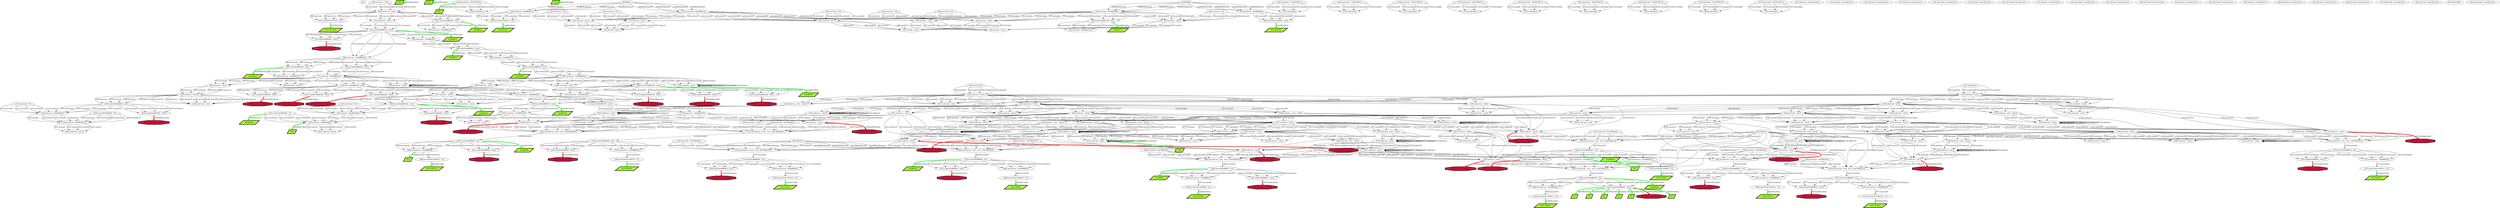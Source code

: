 digraph {
	R [label=Root]
	EAX [label=EAX]
	ECX [label=ECX]
	EDI [label=EDI]
	EDX [label=EDX]
	EBX [label=EBX]
	ESP [label=ESP]
	EBP [label=EBP]
	ESI [label=ESI]
	EDI [label=EDI]
		"[0xbfffef68]" -> "[30] mov" [label="[0xbfffef68](mem)0"]
		"[0xbfffef68]" -> "[30] mov" [label="[0xbfffef68](mem)1"]
		"[0xbfffef68]" -> "[30] mov" [label="[0xbfffef68](mem)2"]
		"[0xbfffef68]" -> "[30] mov" [label="[0xbfffef68](mem)3"]
		"[0xbfffef6c]" -> "[33] mov" [label="[0xbfffef6c](mem)0"]
		"[0xbfffef6c]" -> "[33] mov" [label="[0xbfffef6c](mem)1"]
		"[0xbfffef6c]" -> "[33] mov" [label="[0xbfffef6c](mem)2"]
		"[0xbfffef6c]" -> "[33] mov" [label="[0xbfffef6c](mem)3"]
		"[34] mov" -> "[35] xor" [label="[34] mov(edx)0"]
		"[34] mov" -> "[35] xor" [label="[34] mov(edx)1"]
		"[34] mov" -> "[35] xor" [label="[34] mov(edx)2"]
		"[34] mov" -> "[35] xor" [label="[34] mov(edx)3"]
		"[33] mov" -> "[35] xor" [label="[33] mov(ecx)0"]
		"[33] mov" -> "[35] xor" [label="[33] mov(ecx)1"]
		"[33] mov" -> "[35] xor" [label="[33] mov(ecx)2"]
		"[33] mov" -> "[35] xor" [label="[33] mov(ecx)3"]
		"[36] mov" -> "[37] xor" [label="[36] mov(eax)0"]
		"[36] mov" -> "[37] xor" [label="[36] mov(eax)1"]
		"[36] mov" -> "[37] xor" [label="[36] mov(eax)2"]
		"[36] mov" -> "[37] xor" [label="[36] mov(eax)3"]
		"[30] mov" -> "[37] xor" [label="[30] mov(edi)0"]
		"[30] mov" -> "[37] xor" [label="[30] mov(edi)1"]
		"[30] mov" -> "[37] xor" [label="[30] mov(edi)2"]
		"[30] mov" -> "[37] xor" [label="[30] mov(edi)3"]
		"[35] xor" -> "[38] or" [label="[35] xor(edx)0"]
		"[35] xor" -> "[38] or" [label="[35] xor(edx)1"]
		"[35] xor" -> "[38] or" [label="[35] xor(edx)2"]
		"[35] xor" -> "[38] or" [label="[35] xor(edx)3"]
		"[37] xor" -> "[38] or" [label="[37] xor(eax)0"]
		"[37] xor" -> "[38] or" [label="[37] xor(eax)1"]
		"[37] xor" -> "[38] or" [label="[37] xor(eax)2"]
		"[37] xor" -> "[38] or" [label="[37] xor(eax)3"]
		"[39] mov" -> "[40] xor" [label="[39] mov(edx)0"]
		"[39] mov" -> "[40] xor" [label="[39] mov(edx)1"]
		"[39] mov" -> "[40] xor" [label="[39] mov(edx)2"]
		"[39] mov" -> "[40] xor" [label="[39] mov(edx)3"]
		"[33] mov" -> "[40] xor" [label="[33] mov(ecx)0"]
		"[33] mov" -> "[40] xor" [label="[33] mov(ecx)1"]
		"[33] mov" -> "[40] xor" [label="[33] mov(ecx)2"]
		"[33] mov" -> "[40] xor" [label="[33] mov(ecx)3"]
		"[41] mov" -> "[42] xor" [label="[41] mov(eax)0"]
		"[41] mov" -> "[42] xor" [label="[41] mov(eax)1"]
		"[41] mov" -> "[42] xor" [label="[41] mov(eax)2"]
		"[41] mov" -> "[42] xor" [label="[41] mov(eax)3"]
		"[30] mov" -> "[42] xor" [label="[30] mov(edi)0"]
		"[30] mov" -> "[42] xor" [label="[30] mov(edi)1"]
		"[30] mov" -> "[42] xor" [label="[30] mov(edi)2"]
		"[30] mov" -> "[42] xor" [label="[30] mov(edi)3"]
		"[40] xor" -> "[43] or" [label="[40] xor(edx)0"]
		"[40] xor" -> "[43] or" [label="[40] xor(edx)1"]
		"[40] xor" -> "[43] or" [label="[40] xor(edx)2"]
		"[40] xor" -> "[43] or" [label="[40] xor(edx)3"]
		"[42] xor" -> "[43] or" [label="[42] xor(eax)0"]
		"[42] xor" -> "[43] or" [label="[42] xor(eax)1"]
		"[42] xor" -> "[43] or" [label="[42] xor(eax)2"]
		"[42] xor" -> "[43] or" [label="[42] xor(eax)3"]
		"[44] mov" -> "[45] xor" [label="[44] mov(edx)0"]
		"[44] mov" -> "[45] xor" [label="[44] mov(edx)1"]
		"[44] mov" -> "[45] xor" [label="[44] mov(edx)2"]
		"[44] mov" -> "[45] xor" [label="[44] mov(edx)3"]
		"[33] mov" -> "[45] xor" [label="[33] mov(ecx)0"]
		"[33] mov" -> "[45] xor" [label="[33] mov(ecx)1"]
		"[33] mov" -> "[45] xor" [label="[33] mov(ecx)2"]
		"[33] mov" -> "[45] xor" [label="[33] mov(ecx)3"]
		"[46] mov" -> "[47] xor" [label="[46] mov(eax)0"]
		"[46] mov" -> "[47] xor" [label="[46] mov(eax)1"]
		"[46] mov" -> "[47] xor" [label="[46] mov(eax)2"]
		"[46] mov" -> "[47] xor" [label="[46] mov(eax)3"]
		"[30] mov" -> "[47] xor" [label="[30] mov(edi)0"]
		"[30] mov" -> "[47] xor" [label="[30] mov(edi)1"]
		"[30] mov" -> "[47] xor" [label="[30] mov(edi)2"]
		"[30] mov" -> "[47] xor" [label="[30] mov(edi)3"]
		"[45] xor" -> "[48] or" [label="[45] xor(edx)0"]
		"[45] xor" -> "[48] or" [label="[45] xor(edx)1"]
		"[45] xor" -> "[48] or" [label="[45] xor(edx)2"]
		"[45] xor" -> "[48] or" [label="[45] xor(edx)3"]
		"[47] xor" -> "[48] or" [label="[47] xor(eax)0"]
		"[47] xor" -> "[48] or" [label="[47] xor(eax)1"]
		"[47] xor" -> "[48] or" [label="[47] xor(eax)2"]
		"[47] xor" -> "[48] or" [label="[47] xor(eax)3"]
		"[30] mov" -> "[50] mov" [label="[30] mov(edi)0"]
		"[30] mov" -> "[50] mov" [label="[30] mov(edi)1"]
		"[30] mov" -> "[50] mov" [label="[30] mov(edi)2"]
		"[30] mov" -> "[50] mov" [label="[30] mov(edi)3"]
		"[50] mov" -> "[52] mov" [label="[50] mov(mem)0"]
		"[50] mov" -> "[52] mov" [label="[50] mov(mem)1"]
		"[50] mov" -> "[52] mov" [label="[50] mov(mem)2"]
		"[50] mov" -> "[52] mov" [label="[50] mov(mem)3"]
		"[0xbfffef68]" -> "[56] mov" [label="[0xbfffef68](mem)0"]
		"[0xbfffef68]" -> "[56] mov" [label="[0xbfffef68](mem)1"]
		"[0xbfffef68]" -> "[56] mov" [label="[0xbfffef68](mem)2"]
		"[0xbfffef68]" -> "[56] mov" [label="[0xbfffef68](mem)3"]
		"[0xbfffef6c]" -> "[59] mov" [label="[0xbfffef6c](mem)0"]
		"[0xbfffef6c]" -> "[59] mov" [label="[0xbfffef6c](mem)1"]
		"[0xbfffef6c]" -> "[59] mov" [label="[0xbfffef6c](mem)2"]
		"[0xbfffef6c]" -> "[59] mov" [label="[0xbfffef6c](mem)3"]
		"[56] mov" -> "[62] mov" [label="[56] mov(eax)0"]
		"[56] mov" -> "[62] mov" [label="[56] mov(eax)1"]
		"[56] mov" -> "[62] mov" [label="[56] mov(eax)2"]
		"[56] mov" -> "[62] mov" [label="[56] mov(eax)3"]
		"[59] mov" -> "[65] mov" [label="[59] mov(edx)0"]
		"[59] mov" -> "[65] mov" [label="[59] mov(edx)1"]
		"[59] mov" -> "[65] mov" [label="[59] mov(edx)2"]
		"[59] mov" -> "[65] mov" [label="[59] mov(edx)3"]
		"[66] mov" -> "[68] mov" [label="[66] mov(eax)0"]
		"[66] mov" -> "[68] mov" [label="[66] mov(eax)1"]
		"[66] mov" -> "[68] mov" [label="[66] mov(eax)2"]
		"[66] mov" -> "[68] mov" [label="[66] mov(eax)3"]
		"[68] mov" -> "[70] mov" [label="[68] mov(ecx)0"]
		"[68] mov" -> "[70] mov" [label="[68] mov(ecx)1"]
		"[68] mov" -> "[70] mov" [label="[68] mov(ecx)2"]
		"[68] mov" -> "[70] mov" [label="[68] mov(ecx)3"]
		"[68] mov" -> "[71] mov" [label="[68] mov(ecx)0"]
		"[68] mov" -> "[71] mov" [label="[68] mov(ecx)1"]
		"[68] mov" -> "[71] mov" [label="[68] mov(ecx)2"]
		"[68] mov" -> "[71] mov" [label="[68] mov(ecx)3"]
		"[71] mov" -> "[74] mov" [label="[71] mov(eax)0"]
		"[71] mov" -> "[74] mov" [label="[71] mov(eax)1"]
		"[71] mov" -> "[74] mov" [label="[71] mov(eax)2"]
		"[71] mov" -> "[74] mov" [label="[71] mov(eax)3"]
		"[74] mov" -> "[76] cmp" [label="[74] mov(mem)0"]
		"[74] mov" -> "[76] cmp" [label="[74] mov(mem)1"]
		"[74] mov" -> "[76] cmp" [label="[74] mov(mem)2"]
		"[74] mov" -> "[76] cmp" [label="[74] mov(mem)3"]
		"[76] cmp" -> "[77] js" [label="(SF)EndofSliceValue" color=red penwidth=5 shape=octagon style=bold]
	"[77] js" [label="[77] js" fillcolor=crimson penwidth=4 shape=octagon style=filled]
		"[74] mov" -> "[80] mov" [label="[74] mov(mem)0"]
		"[74] mov" -> "[80] mov" [label="[74] mov(mem)1"]
		"[74] mov" -> "[80] mov" [label="[74] mov(mem)2"]
		"[74] mov" -> "[80] mov" [label="[74] mov(mem)3"]
		"[80] mov" -> "[83] mov" [label="[80] mov(eax)0"]
		"[80] mov" -> "[83] mov" [label="[80] mov(eax)1"]
		"[80] mov" -> "[83] mov" [label="[80] mov(eax)2"]
		"[80] mov" -> "[83] mov" [label="[80] mov(eax)3"]
		"[80] mov" -> "[85] mov" [label="[80] mov(eax)0"]
		"[80] mov" -> "[85] mov" [label="[80] mov(eax)1"]
		"[80] mov" -> "[85] mov" [label="[80] mov(eax)2"]
		"[80] mov" -> "[85] mov" [label="[80] mov(eax)3"]
		"[68] mov" -> "[87] mov" [label="[68] mov(ecx)0"]
		"[68] mov" -> "[87] mov" [label="[68] mov(ecx)1"]
		"[68] mov" -> "[87] mov" [label="[68] mov(ecx)2"]
		"[68] mov" -> "[87] mov" [label="[68] mov(ecx)3"]
		"[87] mov" -> "[90] mov" [label="[87] mov(mem)0"]
		"[87] mov" -> "[90] mov" [label="[87] mov(mem)1"]
		"[87] mov" -> "[90] mov" [label="[87] mov(mem)2"]
		"[87] mov" -> "[90] mov" [label="[87] mov(mem)3"]
		"[85] mov" -> "[93] mov" [label="[85] mov(mem)0"]
		"[85] mov" -> "[93] mov" [label="[85] mov(mem)1"]
		"[85] mov" -> "[93] mov" [label="[85] mov(mem)2"]
		"[85] mov" -> "[93] mov" [label="[85] mov(mem)3"]
		"[83] mov" -> "[97] mov" [label="[83] mov(mem)0"]
		"[83] mov" -> "[97] mov" [label="[83] mov(mem)1"]
		"[83] mov" -> "[97] mov" [label="[83] mov(mem)2"]
		"[83] mov" -> "[97] mov" [label="[83] mov(mem)3"]
		"[97] mov" -> "[98] mov" [label="[97] mov(eax)0"]
		"[97] mov" -> "[98] mov" [label="[97] mov(eax)1"]
		"[97] mov" -> "[98] mov" [label="[97] mov(eax)2"]
		"[97] mov" -> "[98] mov" [label="[97] mov(eax)3"]
		"[97] mov" -> "[99] mov" [label="[97] mov(eax)0"]
		"[97] mov" -> "[99] mov" [label="[97] mov(eax)1"]
		"[97] mov" -> "[99] mov" [label="[97] mov(eax)2"]
		"[97] mov" -> "[99] mov" [label="[97] mov(eax)3"]
		"[98] mov" -> "[100] shr" [label="[98] mov(ecx)0"]
		"[98] mov" -> "[100] shr" [label="[98] mov(ecx)1"]
		"[98] mov" -> "[100] shr" [label="[98] mov(ecx)2"]
		"[98] mov" -> "[100] shr" [label="[98] mov(ecx)3"]
		"[100] shr" -> "[102] test" [label="[100] shr(ecx)0"]
		"[100] shr" -> "[102] test" [label="[100] shr(ecx)1"]
		"[100] shr" -> "[102] test" [label="[100] shr(ecx)2"]
		"[100] shr" -> "[102] test" [label="[100] shr(ecx)3"]
		"[100] shr" -> "[102] test" [label="[100] shr(ecx)0"]
		"[100] shr" -> "[102] test" [label="[100] shr(ecx)1"]
		"[100] shr" -> "[102] test" [label="[100] shr(ecx)2"]
		"[100] shr" -> "[102] test" [label="[100] shr(ecx)3"]
		"[100] shr" -> "[105] mov" [label="[100] shr(ecx)0"]
		"[100] shr" -> "[105] mov" [label="[100] shr(ecx)1"]
		"[100] shr" -> "[105] mov" [label="[100] shr(ecx)2"]
		"[100] shr" -> "[105] mov" [label="[100] shr(ecx)3"]
		"[97] mov" -> "[108] mov" [label="[97] mov(eax)0"]
		"[97] mov" -> "[108] mov" [label="[97] mov(eax)1"]
		"[97] mov" -> "[108] mov" [label="[97] mov(eax)2"]
		"[97] mov" -> "[108] mov" [label="[97] mov(eax)3"]
		"[97] mov" -> "[109] xor" [label="[97] mov(eax)0"]
		"[97] mov" -> "[109] xor" [label="[97] mov(eax)1"]
		"[97] mov" -> "[109] xor" [label="[97] mov(eax)2"]
		"[97] mov" -> "[109] xor" [label="[97] mov(eax)3"]
		"[109] xor" -> "[109] xor" [label="[109] xor(eax)0"]
		"[109] xor" -> "[109] xor" [label="[109] xor(eax)1"]
		"[109] xor" -> "[109] xor" [label="[109] xor(eax)2"]
		"[109] xor" -> "[109] xor" [label="[109] xor(eax)3"]
		"[108] mov" -> "[112] mov" [label="[108] mov(mem)0"]
		"[108] mov" -> "[112] mov" [label="[108] mov(mem)1"]
		"[108] mov" -> "[112] mov" [label="[108] mov(mem)2"]
		"[108] mov" -> "[112] mov" [label="[108] mov(mem)3"]
		"[112] mov" -> "[115] mov" [label="[112] mov(eax)0"]
		"[112] mov" -> "[115] mov" [label="[112] mov(eax)1"]
		"[112] mov" -> "[115] mov" [label="[112] mov(eax)2"]
		"[112] mov" -> "[115] mov" [label="[112] mov(eax)3"]
		"[115] mov" -> "[118] mov" [label="[115] mov(mem)0"]
		"[115] mov" -> "[118] mov" [label="[115] mov(mem)1"]
		"[115] mov" -> "[118] mov" [label="[115] mov(mem)2"]
		"[115] mov" -> "[118] mov" [label="[115] mov(mem)3"]
		"[118] mov" -> "[119] mov" [label="[118] mov(ecx)0"]
		"[118] mov" -> "[119] mov" [label="[118] mov(ecx)1"]
		"[118] mov" -> "[119] mov" [label="[118] mov(ecx)2"]
		"[118] mov" -> "[119] mov" [label="[118] mov(ecx)3"]
		"[120] mov" -> "[121] mul" [label="[120] mov(ebp)0"]
		"[120] mov" -> "[121] mul" [label="[120] mov(ebp)1"]
		"[120] mov" -> "[121] mul" [label="[120] mov(ebp)2"]
		"[120] mov" -> "[121] mul" [label="[120] mov(ebp)3"]
		"[101] neg" -> "[122] shr" [label="[101] neg(edx)0"]
		"[101] neg" -> "[122] shr" [label="[101] neg(edx)1"]
		"[101] neg" -> "[122] shr" [label="[101] neg(edx)2"]
		"[101] neg" -> "[122] shr" [label="[101] neg(edx)3"]
		"[122] shr" -> "[123] lea" [label="[122] shr(edx)0"]
		"[122] shr" -> "[123] lea" [label="[122] shr(edx)1"]
		"[122] shr" -> "[123] lea" [label="[122] shr(edx)2"]
		"[122] shr" -> "[123] lea" [label="[122] shr(edx)3"]
		"[123] lea" -> "[124] add" [label="[123] lea(eax)0"]
		"[123] lea" -> "[124] add" [label="[123] lea(eax)1"]
		"[123] lea" -> "[124] add" [label="[123] lea(eax)2"]
		"[123] lea" -> "[124] add" [label="[123] lea(eax)3"]
		"[124] add" -> "[124] add" [label="[124] add(eax)0"]
		"[124] add" -> "[124] add" [label="[124] add(eax)1"]
		"[124] add" -> "[124] add" [label="[124] add(eax)2"]
		"[124] add" -> "[124] add" [label="[124] add(eax)3"]
		"[118] mov" -> "[125] sub" [label="[118] mov(ecx)0"]
		"[118] mov" -> "[125] sub" [label="[118] mov(ecx)1"]
		"[118] mov" -> "[125] sub" [label="[118] mov(ecx)2"]
		"[118] mov" -> "[125] sub" [label="[118] mov(ecx)3"]
		"[124] add" -> "[125] sub" [label="[124] add(eax)0"]
		"[124] add" -> "[125] sub" [label="[124] add(eax)1"]
		"[124] add" -> "[125] sub" [label="[124] add(eax)2"]
		"[124] add" -> "[125] sub" [label="[124] add(eax)3"]
		"[122] shr" -> "[126] test" [label="[122] shr(edx)0"]
		"[122] shr" -> "[126] test" [label="[122] shr(edx)1"]
		"[122] shr" -> "[126] test" [label="[122] shr(edx)2"]
		"[122] shr" -> "[126] test" [label="[122] shr(edx)3"]
		"[122] shr" -> "[126] test" [label="[122] shr(edx)0"]
		"[122] shr" -> "[126] test" [label="[122] shr(edx)1"]
		"[122] shr" -> "[126] test" [label="[122] shr(edx)2"]
		"[122] shr" -> "[126] test" [label="[122] shr(edx)3"]
		"[0xb7f8be46]" -> "[131] movzx" [label="[0xb7f8be46](mem)0"]
		"[0xb7f8be46]" -> "[131] movzx" [label="[0xb7f8be46](mem)1"]
		"[0xb7f8be46]" -> "[131] movzx" [label="[0xb7f8be46](mem)2"]
		"[0xb7f8be46]" -> "[131] movzx" [label="[0xb7f8be46](mem)3"]
		"[125] sub" -> "[131] movzx" [label="[125] sub(ecx)0"]
		"[125] sub" -> "[131] movzx" [label="[125] sub(ecx)1"]
		"[125] sub" -> "[131] movzx" [label="[125] sub(ecx)2"]
		"[125] sub" -> "[131] movzx" [label="[125] sub(ecx)3"]
		"[128] mov" -> "[131] movzx" [label="[128] mov(edi)0"]
		"[128] mov" -> "[131] movzx" [label="[128] mov(edi)1"]
		"[128] mov" -> "[131] movzx" [label="[128] mov(edi)2"]
		"[128] mov" -> "[131] movzx" [label="[128] mov(edi)3"]
		"[122] shr" -> "[132] mov" [label="[122] shr(edx)0"]
		"[122] shr" -> "[132] mov" [label="[122] shr(edx)1"]
		"[122] shr" -> "[132] mov" [label="[122] shr(edx)2"]
		"[122] shr" -> "[132] mov" [label="[122] shr(edx)3"]
		"[131] movzx" -> "[135] mov" [label="[131] movzx(al)0"]
		"[125] sub" -> "[136] jz" [label="(ZF)EndofSliceValue" color=red penwidth=5 shape=octagon style=bold]
	"[136] jz" [label="[136] jz" fillcolor=crimson penwidth=4 shape=octagon style=filled]
		"[132] mov" -> "[137] mov" [label="[132] mov(ecx)0"]
		"[132] mov" -> "[137] mov" [label="[132] mov(ecx)1"]
		"[132] mov" -> "[137] mov" [label="[132] mov(ecx)2"]
		"[132] mov" -> "[137] mov" [label="[132] mov(ecx)3"]
		"[138] mov" -> "[139] mul" [label="[138] mov(ebp)0"]
		"[138] mov" -> "[139] mul" [label="[138] mov(ebp)1"]
		"[138] mov" -> "[139] mul" [label="[138] mov(ebp)2"]
		"[138] mov" -> "[139] mul" [label="[138] mov(ebp)3"]
		"[122] shr" -> "[140] shr" [label="[122] shr(edx)0"]
		"[122] shr" -> "[140] shr" [label="[122] shr(edx)1"]
		"[122] shr" -> "[140] shr" [label="[122] shr(edx)2"]
		"[122] shr" -> "[140] shr" [label="[122] shr(edx)3"]
		"[140] shr" -> "[141] lea" [label="[140] shr(edx)0"]
		"[140] shr" -> "[141] lea" [label="[140] shr(edx)1"]
		"[140] shr" -> "[141] lea" [label="[140] shr(edx)2"]
		"[140] shr" -> "[141] lea" [label="[140] shr(edx)3"]
		"[141] lea" -> "[142] add" [label="[141] lea(eax)0"]
		"[141] lea" -> "[142] add" [label="[141] lea(eax)1"]
		"[141] lea" -> "[142] add" [label="[141] lea(eax)2"]
		"[141] lea" -> "[142] add" [label="[141] lea(eax)3"]
		"[142] add" -> "[142] add" [label="[142] add(eax)0"]
		"[142] add" -> "[142] add" [label="[142] add(eax)1"]
		"[142] add" -> "[142] add" [label="[142] add(eax)2"]
		"[142] add" -> "[142] add" [label="[142] add(eax)3"]
		"[132] mov" -> "[143] sub" [label="[132] mov(ecx)0"]
		"[132] mov" -> "[143] sub" [label="[132] mov(ecx)1"]
		"[132] mov" -> "[143] sub" [label="[132] mov(ecx)2"]
		"[132] mov" -> "[143] sub" [label="[132] mov(ecx)3"]
		"[142] add" -> "[143] sub" [label="[142] add(eax)0"]
		"[142] add" -> "[143] sub" [label="[142] add(eax)1"]
		"[142] add" -> "[143] sub" [label="[142] add(eax)2"]
		"[142] add" -> "[143] sub" [label="[142] add(eax)3"]
		"[140] shr" -> "[144] test" [label="[140] shr(edx)0"]
		"[140] shr" -> "[144] test" [label="[140] shr(edx)1"]
		"[140] shr" -> "[144] test" [label="[140] shr(edx)2"]
		"[140] shr" -> "[144] test" [label="[140] shr(edx)3"]
		"[140] shr" -> "[144] test" [label="[140] shr(edx)0"]
		"[140] shr" -> "[144] test" [label="[140] shr(edx)1"]
		"[140] shr" -> "[144] test" [label="[140] shr(edx)2"]
		"[140] shr" -> "[144] test" [label="[140] shr(edx)3"]
		"[0xb7f8be41]" -> "[149] movzx" [label="[0xb7f8be41](mem)0"]
		"[0xb7f8be41]" -> "[149] movzx" [label="[0xb7f8be41](mem)1"]
		"[0xb7f8be41]" -> "[149] movzx" [label="[0xb7f8be41](mem)2"]
		"[0xb7f8be41]" -> "[149] movzx" [label="[0xb7f8be41](mem)3"]
		"[143] sub" -> "[149] movzx" [label="[143] sub(ecx)0"]
		"[143] sub" -> "[149] movzx" [label="[143] sub(ecx)1"]
		"[143] sub" -> "[149] movzx" [label="[143] sub(ecx)2"]
		"[143] sub" -> "[149] movzx" [label="[143] sub(ecx)3"]
		"[146] mov" -> "[149] movzx" [label="[146] mov(edi)0"]
		"[146] mov" -> "[149] movzx" [label="[146] mov(edi)1"]
		"[146] mov" -> "[149] movzx" [label="[146] mov(edi)2"]
		"[146] mov" -> "[149] movzx" [label="[146] mov(edi)3"]
		"[140] shr" -> "[150] mov" [label="[140] shr(edx)0"]
		"[140] shr" -> "[150] mov" [label="[140] shr(edx)1"]
		"[140] shr" -> "[150] mov" [label="[140] shr(edx)2"]
		"[140] shr" -> "[150] mov" [label="[140] shr(edx)3"]
		"[149] movzx" -> "[153] mov" [label="[149] movzx(al)0"]
		"[143] sub" -> "[154] jz" [label="(ZF)EndofSliceValue" color=red penwidth=5 shape=octagon style=bold]
	"[154] jz" [label="[154] jz" fillcolor=crimson penwidth=4 shape=octagon style=filled]
		"[150] mov" -> "[155] mov" [label="[150] mov(ecx)0"]
		"[150] mov" -> "[155] mov" [label="[150] mov(ecx)1"]
		"[150] mov" -> "[155] mov" [label="[150] mov(ecx)2"]
		"[150] mov" -> "[155] mov" [label="[150] mov(ecx)3"]
		"[156] mov" -> "[157] mul" [label="[156] mov(ebp)0"]
		"[156] mov" -> "[157] mul" [label="[156] mov(ebp)1"]
		"[156] mov" -> "[157] mul" [label="[156] mov(ebp)2"]
		"[156] mov" -> "[157] mul" [label="[156] mov(ebp)3"]
		"[140] shr" -> "[158] shr" [label="[140] shr(edx)0"]
		"[140] shr" -> "[158] shr" [label="[140] shr(edx)1"]
		"[140] shr" -> "[158] shr" [label="[140] shr(edx)2"]
		"[140] shr" -> "[158] shr" [label="[140] shr(edx)3"]
		"[158] shr" -> "[159] lea" [label="[158] shr(edx)0"]
		"[158] shr" -> "[159] lea" [label="[158] shr(edx)1"]
		"[158] shr" -> "[159] lea" [label="[158] shr(edx)2"]
		"[158] shr" -> "[159] lea" [label="[158] shr(edx)3"]
		"[159] lea" -> "[160] add" [label="[159] lea(eax)0"]
		"[159] lea" -> "[160] add" [label="[159] lea(eax)1"]
		"[159] lea" -> "[160] add" [label="[159] lea(eax)2"]
		"[159] lea" -> "[160] add" [label="[159] lea(eax)3"]
		"[160] add" -> "[160] add" [label="[160] add(eax)0"]
		"[160] add" -> "[160] add" [label="[160] add(eax)1"]
		"[160] add" -> "[160] add" [label="[160] add(eax)2"]
		"[160] add" -> "[160] add" [label="[160] add(eax)3"]
		"[150] mov" -> "[161] sub" [label="[150] mov(ecx)0"]
		"[150] mov" -> "[161] sub" [label="[150] mov(ecx)1"]
		"[150] mov" -> "[161] sub" [label="[150] mov(ecx)2"]
		"[150] mov" -> "[161] sub" [label="[150] mov(ecx)3"]
		"[160] add" -> "[161] sub" [label="[160] add(eax)0"]
		"[160] add" -> "[161] sub" [label="[160] add(eax)1"]
		"[160] add" -> "[161] sub" [label="[160] add(eax)2"]
		"[160] add" -> "[161] sub" [label="[160] add(eax)3"]
		"[158] shr" -> "[162] test" [label="[158] shr(edx)0"]
		"[158] shr" -> "[162] test" [label="[158] shr(edx)1"]
		"[158] shr" -> "[162] test" [label="[158] shr(edx)2"]
		"[158] shr" -> "[162] test" [label="[158] shr(edx)3"]
		"[158] shr" -> "[162] test" [label="[158] shr(edx)0"]
		"[158] shr" -> "[162] test" [label="[158] shr(edx)1"]
		"[158] shr" -> "[162] test" [label="[158] shr(edx)2"]
		"[158] shr" -> "[162] test" [label="[158] shr(edx)3"]
		"[0xb7f8be42]" -> "[167] movzx" [label="[0xb7f8be42](mem)0"]
		"[0xb7f8be42]" -> "[167] movzx" [label="[0xb7f8be42](mem)1"]
		"[0xb7f8be42]" -> "[167] movzx" [label="[0xb7f8be42](mem)2"]
		"[0xb7f8be42]" -> "[167] movzx" [label="[0xb7f8be42](mem)3"]
		"[161] sub" -> "[167] movzx" [label="[161] sub(ecx)0"]
		"[161] sub" -> "[167] movzx" [label="[161] sub(ecx)1"]
		"[161] sub" -> "[167] movzx" [label="[161] sub(ecx)2"]
		"[161] sub" -> "[167] movzx" [label="[161] sub(ecx)3"]
		"[164] mov" -> "[167] movzx" [label="[164] mov(edi)0"]
		"[164] mov" -> "[167] movzx" [label="[164] mov(edi)1"]
		"[164] mov" -> "[167] movzx" [label="[164] mov(edi)2"]
		"[164] mov" -> "[167] movzx" [label="[164] mov(edi)3"]
		"[158] shr" -> "[168] mov" [label="[158] shr(edx)0"]
		"[158] shr" -> "[168] mov" [label="[158] shr(edx)1"]
		"[158] shr" -> "[168] mov" [label="[158] shr(edx)2"]
		"[158] shr" -> "[168] mov" [label="[158] shr(edx)3"]
		"[167] movzx" -> "[171] mov" [label="[167] movzx(al)0"]
		"[161] sub" -> "[172] jz" [label="(ZF)EndofSliceValue" color=red penwidth=5 shape=octagon style=bold]
	"[172] jz" [label="[172] jz" fillcolor=crimson penwidth=4 shape=octagon style=filled]
		"[168] mov" -> "[173] mov" [label="[168] mov(ecx)0"]
		"[168] mov" -> "[173] mov" [label="[168] mov(ecx)1"]
		"[168] mov" -> "[173] mov" [label="[168] mov(ecx)2"]
		"[168] mov" -> "[173] mov" [label="[168] mov(ecx)3"]
		"[174] mov" -> "[175] mul" [label="[174] mov(ebp)0"]
		"[174] mov" -> "[175] mul" [label="[174] mov(ebp)1"]
		"[174] mov" -> "[175] mul" [label="[174] mov(ebp)2"]
		"[174] mov" -> "[175] mul" [label="[174] mov(ebp)3"]
		"[158] shr" -> "[176] shr" [label="[158] shr(edx)0"]
		"[158] shr" -> "[176] shr" [label="[158] shr(edx)1"]
		"[158] shr" -> "[176] shr" [label="[158] shr(edx)2"]
		"[158] shr" -> "[176] shr" [label="[158] shr(edx)3"]
		"[176] shr" -> "[177] lea" [label="[176] shr(edx)0"]
		"[176] shr" -> "[177] lea" [label="[176] shr(edx)1"]
		"[176] shr" -> "[177] lea" [label="[176] shr(edx)2"]
		"[176] shr" -> "[177] lea" [label="[176] shr(edx)3"]
		"[177] lea" -> "[178] add" [label="[177] lea(eax)0"]
		"[177] lea" -> "[178] add" [label="[177] lea(eax)1"]
		"[177] lea" -> "[178] add" [label="[177] lea(eax)2"]
		"[177] lea" -> "[178] add" [label="[177] lea(eax)3"]
		"[178] add" -> "[178] add" [label="[178] add(eax)0"]
		"[178] add" -> "[178] add" [label="[178] add(eax)1"]
		"[178] add" -> "[178] add" [label="[178] add(eax)2"]
		"[178] add" -> "[178] add" [label="[178] add(eax)3"]
		"[168] mov" -> "[179] sub" [label="[168] mov(ecx)0"]
		"[168] mov" -> "[179] sub" [label="[168] mov(ecx)1"]
		"[168] mov" -> "[179] sub" [label="[168] mov(ecx)2"]
		"[168] mov" -> "[179] sub" [label="[168] mov(ecx)3"]
		"[178] add" -> "[179] sub" [label="[178] add(eax)0"]
		"[178] add" -> "[179] sub" [label="[178] add(eax)1"]
		"[178] add" -> "[179] sub" [label="[178] add(eax)2"]
		"[178] add" -> "[179] sub" [label="[178] add(eax)3"]
		"[176] shr" -> "[180] test" [label="[176] shr(edx)0"]
		"[176] shr" -> "[180] test" [label="[176] shr(edx)1"]
		"[176] shr" -> "[180] test" [label="[176] shr(edx)2"]
		"[176] shr" -> "[180] test" [label="[176] shr(edx)3"]
		"[176] shr" -> "[180] test" [label="[176] shr(edx)0"]
		"[176] shr" -> "[180] test" [label="[176] shr(edx)1"]
		"[176] shr" -> "[180] test" [label="[176] shr(edx)2"]
		"[176] shr" -> "[180] test" [label="[176] shr(edx)3"]
		"[0xb7f8be45]" -> "[185] movzx" [label="[0xb7f8be45](mem)0"]
		"[0xb7f8be45]" -> "[185] movzx" [label="[0xb7f8be45](mem)1"]
		"[0xb7f8be45]" -> "[185] movzx" [label="[0xb7f8be45](mem)2"]
		"[0xb7f8be45]" -> "[185] movzx" [label="[0xb7f8be45](mem)3"]
		"[179] sub" -> "[185] movzx" [label="[179] sub(ecx)0"]
		"[179] sub" -> "[185] movzx" [label="[179] sub(ecx)1"]
		"[179] sub" -> "[185] movzx" [label="[179] sub(ecx)2"]
		"[179] sub" -> "[185] movzx" [label="[179] sub(ecx)3"]
		"[182] mov" -> "[185] movzx" [label="[182] mov(edi)0"]
		"[182] mov" -> "[185] movzx" [label="[182] mov(edi)1"]
		"[182] mov" -> "[185] movzx" [label="[182] mov(edi)2"]
		"[182] mov" -> "[185] movzx" [label="[182] mov(edi)3"]
		"[176] shr" -> "[186] mov" [label="[176] shr(edx)0"]
		"[176] shr" -> "[186] mov" [label="[176] shr(edx)1"]
		"[176] shr" -> "[186] mov" [label="[176] shr(edx)2"]
		"[176] shr" -> "[186] mov" [label="[176] shr(edx)3"]
		"[185] movzx" -> "[189] mov" [label="[185] movzx(al)0"]
		"[179] sub" -> "[190] jz" [label="(ZF)EndofSliceValue" color=red penwidth=5 shape=octagon style=bold]
	"[190] jz" [label="[190] jz" fillcolor=crimson penwidth=4 shape=octagon style=filled]
		"[186] mov" -> "[191] mov" [label="[186] mov(ecx)0"]
		"[186] mov" -> "[191] mov" [label="[186] mov(ecx)1"]
		"[186] mov" -> "[191] mov" [label="[186] mov(ecx)2"]
		"[186] mov" -> "[191] mov" [label="[186] mov(ecx)3"]
		"[192] mov" -> "[193] mul" [label="[192] mov(ebp)0"]
		"[192] mov" -> "[193] mul" [label="[192] mov(ebp)1"]
		"[192] mov" -> "[193] mul" [label="[192] mov(ebp)2"]
		"[192] mov" -> "[193] mul" [label="[192] mov(ebp)3"]
		"[176] shr" -> "[194] shr" [label="[176] shr(edx)0"]
		"[176] shr" -> "[194] shr" [label="[176] shr(edx)1"]
		"[176] shr" -> "[194] shr" [label="[176] shr(edx)2"]
		"[176] shr" -> "[194] shr" [label="[176] shr(edx)3"]
		"[194] shr" -> "[195] lea" [label="[194] shr(edx)0"]
		"[194] shr" -> "[195] lea" [label="[194] shr(edx)1"]
		"[194] shr" -> "[195] lea" [label="[194] shr(edx)2"]
		"[194] shr" -> "[195] lea" [label="[194] shr(edx)3"]
		"[195] lea" -> "[196] add" [label="[195] lea(eax)0"]
		"[195] lea" -> "[196] add" [label="[195] lea(eax)1"]
		"[195] lea" -> "[196] add" [label="[195] lea(eax)2"]
		"[195] lea" -> "[196] add" [label="[195] lea(eax)3"]
		"[196] add" -> "[196] add" [label="[196] add(eax)0"]
		"[196] add" -> "[196] add" [label="[196] add(eax)1"]
		"[196] add" -> "[196] add" [label="[196] add(eax)2"]
		"[196] add" -> "[196] add" [label="[196] add(eax)3"]
		"[186] mov" -> "[197] sub" [label="[186] mov(ecx)0"]
		"[186] mov" -> "[197] sub" [label="[186] mov(ecx)1"]
		"[186] mov" -> "[197] sub" [label="[186] mov(ecx)2"]
		"[186] mov" -> "[197] sub" [label="[186] mov(ecx)3"]
		"[196] add" -> "[197] sub" [label="[196] add(eax)0"]
		"[196] add" -> "[197] sub" [label="[196] add(eax)1"]
		"[196] add" -> "[197] sub" [label="[196] add(eax)2"]
		"[196] add" -> "[197] sub" [label="[196] add(eax)3"]
		"[194] shr" -> "[198] test" [label="[194] shr(edx)0"]
		"[194] shr" -> "[198] test" [label="[194] shr(edx)1"]
		"[194] shr" -> "[198] test" [label="[194] shr(edx)2"]
		"[194] shr" -> "[198] test" [label="[194] shr(edx)3"]
		"[194] shr" -> "[198] test" [label="[194] shr(edx)0"]
		"[194] shr" -> "[198] test" [label="[194] shr(edx)1"]
		"[194] shr" -> "[198] test" [label="[194] shr(edx)2"]
		"[194] shr" -> "[198] test" [label="[194] shr(edx)3"]
		"[0xb7f8be41]" -> "[203] movzx" [label="[0xb7f8be41](mem)0"]
		"[0xb7f8be41]" -> "[203] movzx" [label="[0xb7f8be41](mem)1"]
		"[0xb7f8be41]" -> "[203] movzx" [label="[0xb7f8be41](mem)2"]
		"[0xb7f8be41]" -> "[203] movzx" [label="[0xb7f8be41](mem)3"]
		"[197] sub" -> "[203] movzx" [label="[197] sub(ecx)0"]
		"[197] sub" -> "[203] movzx" [label="[197] sub(ecx)1"]
		"[197] sub" -> "[203] movzx" [label="[197] sub(ecx)2"]
		"[197] sub" -> "[203] movzx" [label="[197] sub(ecx)3"]
		"[200] mov" -> "[203] movzx" [label="[200] mov(edi)0"]
		"[200] mov" -> "[203] movzx" [label="[200] mov(edi)1"]
		"[200] mov" -> "[203] movzx" [label="[200] mov(edi)2"]
		"[200] mov" -> "[203] movzx" [label="[200] mov(edi)3"]
		"[194] shr" -> "[204] mov" [label="[194] shr(edx)0"]
		"[194] shr" -> "[204] mov" [label="[194] shr(edx)1"]
		"[194] shr" -> "[204] mov" [label="[194] shr(edx)2"]
		"[194] shr" -> "[204] mov" [label="[194] shr(edx)3"]
		"[203] movzx" -> "[207] mov" [label="[203] movzx(al)0"]
		"[197] sub" -> "[208] jnz" [label="(ZF)EndofSliceValue" color=red penwidth=5 shape=octagon style=bold]
	"[208] jnz" [label="[208] jnz" fillcolor=crimson penwidth=4 shape=octagon style=filled]
		"[108] mov" -> "[210] cmp" [label="[108] mov(mem)0"]
		"[108] mov" -> "[210] cmp" [label="[108] mov(mem)1"]
		"[108] mov" -> "[210] cmp" [label="[108] mov(mem)2"]
		"[108] mov" -> "[210] cmp" [label="[108] mov(mem)3"]
		"[210] cmp" -> "[211] jz" [label="(ZF)EndofSliceValue" color=red penwidth=5 shape=octagon style=bold]
	"[211] jz" [label="[211] jz" fillcolor=crimson penwidth=4 shape=octagon style=filled]
		"[194] shr" -> "[212] xor" [label="[194] shr(edx)0"]
		"[194] shr" -> "[212] xor" [label="[194] shr(edx)1"]
		"[194] shr" -> "[212] xor" [label="[194] shr(edx)2"]
		"[194] shr" -> "[212] xor" [label="[194] shr(edx)3"]
		"[212] xor" -> "[212] xor" [label="[212] xor(edx)0"]
		"[212] xor" -> "[212] xor" [label="[212] xor(edx)1"]
		"[212] xor" -> "[212] xor" [label="[212] xor(edx)2"]
		"[212] xor" -> "[212] xor" [label="[212] xor(edx)3"]
		"[108] mov" -> "[214] cmp" [label="[108] mov(mem)0"]
		"[108] mov" -> "[214] cmp" [label="[108] mov(mem)1"]
		"[108] mov" -> "[214] cmp" [label="[108] mov(mem)2"]
		"[108] mov" -> "[214] cmp" [label="[108] mov(mem)3"]
		"[214] cmp" -> "[215] jz" [label="(ZF)EndofSliceValue" color=red penwidth=5 shape=octagon style=bold]
	"[215] jz" [label="[215] jz" fillcolor=crimson penwidth=4 shape=octagon style=filled]
		"[217] mov" -> "[218] or" [label="[217] mov(eax)0"]
		"[217] mov" -> "[218] or" [label="[217] mov(eax)1"]
		"[217] mov" -> "[218] or" [label="[217] mov(eax)2"]
		"[217] mov" -> "[218] or" [label="[217] mov(eax)3"]
		"[105] mov" -> "[218] or" [label="[105] mov(mem)0"]
		"[105] mov" -> "[218] or" [label="[105] mov(mem)1"]
		"[105] mov" -> "[218] or" [label="[105] mov(mem)2"]
		"[105] mov" -> "[218] or" [label="[105] mov(mem)3"]
		"[218] or" -> "[221] or" [label="[218] or(eax)0"]
		"[218] or" -> "[221] or" [label="[218] or(eax)1"]
		"[218] or" -> "[221] or" [label="[218] or(eax)2"]
		"[218] or" -> "[221] or" [label="[218] or(eax)3"]
		"[220] mov" -> "[221] or" [label="[220] mov(mem)0"]
		"[220] mov" -> "[221] or" [label="[220] mov(mem)1"]
		"[220] mov" -> "[221] or" [label="[220] mov(mem)2"]
		"[220] mov" -> "[221] or" [label="[220] mov(mem)3"]
		"[221] or" -> "[222] cmp" [label="[221] or(eax)0"]
		"[221] or" -> "[222] cmp" [label="[221] or(eax)1"]
		"[221] or" -> "[222] cmp" [label="[221] or(eax)2"]
		"[221] or" -> "[222] cmp" [label="[221] or(eax)3"]
		"[105] mov" -> "[224] cmp" [label="[105] mov(mem)0"]
		"[105] mov" -> "[224] cmp" [label="[105] mov(mem)1"]
		"[105] mov" -> "[224] cmp" [label="[105] mov(mem)2"]
		"[105] mov" -> "[224] cmp" [label="[105] mov(mem)3"]
		"[224] cmp" -> "[225] jnz" [label="(ZF)EndofSliceValue" color=red penwidth=5 shape=octagon style=bold]
	"[225] jnz" [label="[225] jnz" fillcolor=crimson penwidth=4 shape=octagon style=filled]
		"[108] mov" -> "[227] cmp" [label="[108] mov(mem)0"]
		"[108] mov" -> "[227] cmp" [label="[108] mov(mem)1"]
		"[108] mov" -> "[227] cmp" [label="[108] mov(mem)2"]
		"[108] mov" -> "[227] cmp" [label="[108] mov(mem)3"]
		"[227] cmp" -> "[228] jz" [label="(ZF)EndofSliceValue" color=red penwidth=5 shape=octagon style=bold]
	"[228] jz" [label="[228] jz" fillcolor=crimson penwidth=4 shape=octagon style=filled]
		"[135] mov" -> "[230] cmp" [label="[135] mov(mem)0"]
		"[135] mov" -> "[230] cmp" [label="[135] mov(mem)1"]
		"[135] mov" -> "[230] cmp" [label="[135] mov(mem)2"]
		"[135] mov" -> "[230] cmp" [label="[135] mov(mem)3"]
		"[230] cmp" -> "[231] jz" [label="(ZF)EndofSliceValue" color=red penwidth=5 shape=octagon style=bold]
	"[231] jz" [label="[231] jz" fillcolor=crimson penwidth=4 shape=octagon style=filled]
		"[153] mov" -> "[233] cmp" [label="[153] mov(mem)0"]
		"[153] mov" -> "[233] cmp" [label="[153] mov(mem)1"]
		"[153] mov" -> "[233] cmp" [label="[153] mov(mem)2"]
		"[153] mov" -> "[233] cmp" [label="[153] mov(mem)3"]
		"[233] cmp" -> "[234] jz" [label="(ZF)EndofSliceValue" color=red penwidth=5 shape=octagon style=bold]
	"[234] jz" [label="[234] jz" fillcolor=crimson penwidth=4 shape=octagon style=filled]
		"[171] mov" -> "[236] cmp" [label="[171] mov(mem)0"]
		"[171] mov" -> "[236] cmp" [label="[171] mov(mem)1"]
		"[171] mov" -> "[236] cmp" [label="[171] mov(mem)2"]
		"[171] mov" -> "[236] cmp" [label="[171] mov(mem)3"]
		"[236] cmp" -> "[237] jz" [label="(ZF)EndofSliceValue" color=red penwidth=5 shape=octagon style=bold]
	"[237] jz" [label="[237] jz" fillcolor=crimson penwidth=4 shape=octagon style=filled]
		"[189] mov" -> "[239] cmp" [label="[189] mov(mem)0"]
		"[189] mov" -> "[239] cmp" [label="[189] mov(mem)1"]
		"[189] mov" -> "[239] cmp" [label="[189] mov(mem)2"]
		"[189] mov" -> "[239] cmp" [label="[189] mov(mem)3"]
		"[239] cmp" -> "[240] jz" [label="(ZF)EndofSliceValue" color=red penwidth=5 shape=octagon style=bold]
	"[240] jz" [label="[240] jz" fillcolor=crimson penwidth=4 shape=octagon style=filled]
		"[207] mov" -> "[242] cmp" [label="[207] mov(mem)0"]
		"[207] mov" -> "[242] cmp" [label="[207] mov(mem)1"]
		"[207] mov" -> "[242] cmp" [label="[207] mov(mem)2"]
		"[207] mov" -> "[242] cmp" [label="[207] mov(mem)3"]
		"[242] cmp" -> "[243] jz" [label="(ZF)EndofSliceValue" color=red penwidth=5 shape=octagon style=bold]
	"[243] jz" [label="[243] jz" fillcolor=crimson penwidth=4 shape=octagon style=filled]
		"[207] mov" -> "[247] movzx" [label="[207] mov(mem)0"]
		"[207] mov" -> "[247] movzx" [label="[207] mov(mem)1"]
		"[207] mov" -> "[247] movzx" [label="[207] mov(mem)2"]
		"[207] mov" -> "[247] movzx" [label="[207] mov(mem)3"]
		"[247] movzx" -> "[251] mov" [label="[247] movzx(cl)0"]
		"[189] mov" -> "[255] movzx" [label="[189] mov(mem)0"]
		"[189] mov" -> "[255] movzx" [label="[189] mov(mem)1"]
		"[189] mov" -> "[255] movzx" [label="[189] mov(mem)2"]
		"[189] mov" -> "[255] movzx" [label="[189] mov(mem)3"]
		"[255] movzx" -> "[259] mov" [label="[255] movzx(cl)0"]
		"[171] mov" -> "[263] movzx" [label="[171] mov(mem)0"]
		"[171] mov" -> "[263] movzx" [label="[171] mov(mem)1"]
		"[171] mov" -> "[263] movzx" [label="[171] mov(mem)2"]
		"[171] mov" -> "[263] movzx" [label="[171] mov(mem)3"]
		"[263] movzx" -> "[267] mov" [label="[263] movzx(cl)0"]
		"[153] mov" -> "[271] movzx" [label="[153] mov(mem)0"]
		"[153] mov" -> "[271] movzx" [label="[153] mov(mem)1"]
		"[153] mov" -> "[271] movzx" [label="[153] mov(mem)2"]
		"[153] mov" -> "[271] movzx" [label="[153] mov(mem)3"]
		"[271] movzx" -> "[275] mov" [label="[271] movzx(cl)0"]
		"[135] mov" -> "[279] movzx" [label="[135] mov(mem)0"]
		"[135] mov" -> "[279] movzx" [label="[135] mov(mem)1"]
		"[135] mov" -> "[279] movzx" [label="[135] mov(mem)2"]
		"[135] mov" -> "[279] movzx" [label="[135] mov(mem)3"]
		"[279] movzx" -> "[283] mov" [label="[279] movzx(cl)0"]
		"[74] mov" -> "[286] mov" [label="[74] mov(mem)0"]
		"[74] mov" -> "[286] mov" [label="[74] mov(mem)1"]
		"[74] mov" -> "[286] mov" [label="[74] mov(mem)2"]
		"[74] mov" -> "[286] mov" [label="[74] mov(mem)3"]
		"[286] mov" -> "[289] mov" [label="[286] mov(eax)0"]
		"[286] mov" -> "[289] mov" [label="[286] mov(eax)1"]
		"[286] mov" -> "[289] mov" [label="[286] mov(eax)2"]
		"[286] mov" -> "[289] mov" [label="[286] mov(eax)3"]
		"[289] mov" -> "[292] mov" [label="[289] mov(mem)0"]
		"[289] mov" -> "[292] mov" [label="[289] mov(mem)1"]
		"[289] mov" -> "[292] mov" [label="[289] mov(mem)2"]
		"[289] mov" -> "[292] mov" [label="[289] mov(mem)3"]
		"[292] mov" -> "[295] mov" [label="[292] mov(eax)0"]
		"[292] mov" -> "[295] mov" [label="[292] mov(eax)1"]
		"[292] mov" -> "[295] mov" [label="[292] mov(eax)2"]
		"[292] mov" -> "[295] mov" [label="[292] mov(eax)3"]
		"[295] mov" -> "[298] mov" [label="[295] mov(mem)0"]
		"[295] mov" -> "[298] mov" [label="[295] mov(mem)1"]
		"[295] mov" -> "[298] mov" [label="[295] mov(mem)2"]
		"[295] mov" -> "[298] mov" [label="[295] mov(mem)3"]
		"[298] mov" -> "[299] mov" [label="[298] mov(eax)0"]
		"[298] mov" -> "[299] mov" [label="[298] mov(eax)1"]
		"[298] mov" -> "[299] mov" [label="[298] mov(eax)2"]
		"[298] mov" -> "[299] mov" [label="[298] mov(eax)3"]
		"[298] mov" -> "[300] mov" [label="[298] mov(eax)0"]
		"[298] mov" -> "[300] mov" [label="[298] mov(eax)1"]
		"[298] mov" -> "[300] mov" [label="[298] mov(eax)2"]
		"[298] mov" -> "[300] mov" [label="[298] mov(eax)3"]
		"[299] mov" -> "[301] shr" [label="[299] mov(ecx)0"]
		"[299] mov" -> "[301] shr" [label="[299] mov(ecx)1"]
		"[299] mov" -> "[301] shr" [label="[299] mov(ecx)2"]
		"[299] mov" -> "[301] shr" [label="[299] mov(ecx)3"]
		"[301] shr" -> "[303] test" [label="[301] shr(ecx)0"]
		"[301] shr" -> "[303] test" [label="[301] shr(ecx)1"]
		"[301] shr" -> "[303] test" [label="[301] shr(ecx)2"]
		"[301] shr" -> "[303] test" [label="[301] shr(ecx)3"]
		"[301] shr" -> "[303] test" [label="[301] shr(ecx)0"]
		"[301] shr" -> "[303] test" [label="[301] shr(ecx)1"]
		"[301] shr" -> "[303] test" [label="[301] shr(ecx)2"]
		"[301] shr" -> "[303] test" [label="[301] shr(ecx)3"]
		"[301] shr" -> "[306] mov" [label="[301] shr(ecx)0"]
		"[301] shr" -> "[306] mov" [label="[301] shr(ecx)1"]
		"[301] shr" -> "[306] mov" [label="[301] shr(ecx)2"]
		"[301] shr" -> "[306] mov" [label="[301] shr(ecx)3"]
		"[298] mov" -> "[309] mov" [label="[298] mov(eax)0"]
		"[298] mov" -> "[309] mov" [label="[298] mov(eax)1"]
		"[298] mov" -> "[309] mov" [label="[298] mov(eax)2"]
		"[298] mov" -> "[309] mov" [label="[298] mov(eax)3"]
		"[298] mov" -> "[310] xor" [label="[298] mov(eax)0"]
		"[298] mov" -> "[310] xor" [label="[298] mov(eax)1"]
		"[298] mov" -> "[310] xor" [label="[298] mov(eax)2"]
		"[298] mov" -> "[310] xor" [label="[298] mov(eax)3"]
		"[310] xor" -> "[310] xor" [label="[310] xor(eax)0"]
		"[310] xor" -> "[310] xor" [label="[310] xor(eax)1"]
		"[310] xor" -> "[310] xor" [label="[310] xor(eax)2"]
		"[310] xor" -> "[310] xor" [label="[310] xor(eax)3"]
		"[309] mov" -> "[313] mov" [label="[309] mov(mem)0"]
		"[309] mov" -> "[313] mov" [label="[309] mov(mem)1"]
		"[309] mov" -> "[313] mov" [label="[309] mov(mem)2"]
		"[309] mov" -> "[313] mov" [label="[309] mov(mem)3"]
		"[313] mov" -> "[316] mov" [label="[313] mov(eax)0"]
		"[313] mov" -> "[316] mov" [label="[313] mov(eax)1"]
		"[313] mov" -> "[316] mov" [label="[313] mov(eax)2"]
		"[313] mov" -> "[316] mov" [label="[313] mov(eax)3"]
		"[316] mov" -> "[319] mov" [label="[316] mov(mem)0"]
		"[316] mov" -> "[319] mov" [label="[316] mov(mem)1"]
		"[316] mov" -> "[319] mov" [label="[316] mov(mem)2"]
		"[316] mov" -> "[319] mov" [label="[316] mov(mem)3"]
		"[319] mov" -> "[320] mov" [label="[319] mov(ecx)0"]
		"[319] mov" -> "[320] mov" [label="[319] mov(ecx)1"]
		"[319] mov" -> "[320] mov" [label="[319] mov(ecx)2"]
		"[319] mov" -> "[320] mov" [label="[319] mov(ecx)3"]
		"[321] mov" -> "[322] mul" [label="[321] mov(ebp)0"]
		"[321] mov" -> "[322] mul" [label="[321] mov(ebp)1"]
		"[321] mov" -> "[322] mul" [label="[321] mov(ebp)2"]
		"[321] mov" -> "[322] mul" [label="[321] mov(ebp)3"]
		"[302] neg" -> "[323] shr" [label="[302] neg(edx)0"]
		"[302] neg" -> "[323] shr" [label="[302] neg(edx)1"]
		"[302] neg" -> "[323] shr" [label="[302] neg(edx)2"]
		"[302] neg" -> "[323] shr" [label="[302] neg(edx)3"]
		"[323] shr" -> "[324] lea" [label="[323] shr(edx)0"]
		"[323] shr" -> "[324] lea" [label="[323] shr(edx)1"]
		"[323] shr" -> "[324] lea" [label="[323] shr(edx)2"]
		"[323] shr" -> "[324] lea" [label="[323] shr(edx)3"]
		"[324] lea" -> "[325] add" [label="[324] lea(eax)0"]
		"[324] lea" -> "[325] add" [label="[324] lea(eax)1"]
		"[324] lea" -> "[325] add" [label="[324] lea(eax)2"]
		"[324] lea" -> "[325] add" [label="[324] lea(eax)3"]
		"[325] add" -> "[325] add" [label="[325] add(eax)0"]
		"[325] add" -> "[325] add" [label="[325] add(eax)1"]
		"[325] add" -> "[325] add" [label="[325] add(eax)2"]
		"[325] add" -> "[325] add" [label="[325] add(eax)3"]
		"[319] mov" -> "[326] sub" [label="[319] mov(ecx)0"]
		"[319] mov" -> "[326] sub" [label="[319] mov(ecx)1"]
		"[319] mov" -> "[326] sub" [label="[319] mov(ecx)2"]
		"[319] mov" -> "[326] sub" [label="[319] mov(ecx)3"]
		"[325] add" -> "[326] sub" [label="[325] add(eax)0"]
		"[325] add" -> "[326] sub" [label="[325] add(eax)1"]
		"[325] add" -> "[326] sub" [label="[325] add(eax)2"]
		"[325] add" -> "[326] sub" [label="[325] add(eax)3"]
		"[323] shr" -> "[327] test" [label="[323] shr(edx)0"]
		"[323] shr" -> "[327] test" [label="[323] shr(edx)1"]
		"[323] shr" -> "[327] test" [label="[323] shr(edx)2"]
		"[323] shr" -> "[327] test" [label="[323] shr(edx)3"]
		"[323] shr" -> "[327] test" [label="[323] shr(edx)0"]
		"[323] shr" -> "[327] test" [label="[323] shr(edx)1"]
		"[323] shr" -> "[327] test" [label="[323] shr(edx)2"]
		"[323] shr" -> "[327] test" [label="[323] shr(edx)3"]
		"[0xb7f8be46]" -> "[332] movzx" [label="[0xb7f8be46](mem)0"]
		"[0xb7f8be46]" -> "[332] movzx" [label="[0xb7f8be46](mem)1"]
		"[0xb7f8be46]" -> "[332] movzx" [label="[0xb7f8be46](mem)2"]
		"[0xb7f8be46]" -> "[332] movzx" [label="[0xb7f8be46](mem)3"]
		"[326] sub" -> "[332] movzx" [label="[326] sub(ecx)0"]
		"[326] sub" -> "[332] movzx" [label="[326] sub(ecx)1"]
		"[326] sub" -> "[332] movzx" [label="[326] sub(ecx)2"]
		"[326] sub" -> "[332] movzx" [label="[326] sub(ecx)3"]
		"[329] mov" -> "[332] movzx" [label="[329] mov(edi)0"]
		"[329] mov" -> "[332] movzx" [label="[329] mov(edi)1"]
		"[329] mov" -> "[332] movzx" [label="[329] mov(edi)2"]
		"[329] mov" -> "[332] movzx" [label="[329] mov(edi)3"]
		"[323] shr" -> "[333] mov" [label="[323] shr(edx)0"]
		"[323] shr" -> "[333] mov" [label="[323] shr(edx)1"]
		"[323] shr" -> "[333] mov" [label="[323] shr(edx)2"]
		"[323] shr" -> "[333] mov" [label="[323] shr(edx)3"]
		"[332] movzx" -> "[336] mov" [label="[332] movzx(al)0"]
		"[326] sub" -> "[337] jz" [label="(ZF)EndofSliceValue" color=red penwidth=5 shape=octagon style=bold]
	"[337] jz" [label="[337] jz" fillcolor=crimson penwidth=4 shape=octagon style=filled]
		"[333] mov" -> "[338] mov" [label="[333] mov(ecx)0"]
		"[333] mov" -> "[338] mov" [label="[333] mov(ecx)1"]
		"[333] mov" -> "[338] mov" [label="[333] mov(ecx)2"]
		"[333] mov" -> "[338] mov" [label="[333] mov(ecx)3"]
		"[339] mov" -> "[340] mul" [label="[339] mov(ebp)0"]
		"[339] mov" -> "[340] mul" [label="[339] mov(ebp)1"]
		"[339] mov" -> "[340] mul" [label="[339] mov(ebp)2"]
		"[339] mov" -> "[340] mul" [label="[339] mov(ebp)3"]
		"[323] shr" -> "[341] shr" [label="[323] shr(edx)0"]
		"[323] shr" -> "[341] shr" [label="[323] shr(edx)1"]
		"[323] shr" -> "[341] shr" [label="[323] shr(edx)2"]
		"[323] shr" -> "[341] shr" [label="[323] shr(edx)3"]
		"[341] shr" -> "[342] lea" [label="[341] shr(edx)0"]
		"[341] shr" -> "[342] lea" [label="[341] shr(edx)1"]
		"[341] shr" -> "[342] lea" [label="[341] shr(edx)2"]
		"[341] shr" -> "[342] lea" [label="[341] shr(edx)3"]
		"[342] lea" -> "[343] add" [label="[342] lea(eax)0"]
		"[342] lea" -> "[343] add" [label="[342] lea(eax)1"]
		"[342] lea" -> "[343] add" [label="[342] lea(eax)2"]
		"[342] lea" -> "[343] add" [label="[342] lea(eax)3"]
		"[343] add" -> "[343] add" [label="[343] add(eax)0"]
		"[343] add" -> "[343] add" [label="[343] add(eax)1"]
		"[343] add" -> "[343] add" [label="[343] add(eax)2"]
		"[343] add" -> "[343] add" [label="[343] add(eax)3"]
		"[333] mov" -> "[344] sub" [label="[333] mov(ecx)0"]
		"[333] mov" -> "[344] sub" [label="[333] mov(ecx)1"]
		"[333] mov" -> "[344] sub" [label="[333] mov(ecx)2"]
		"[333] mov" -> "[344] sub" [label="[333] mov(ecx)3"]
		"[343] add" -> "[344] sub" [label="[343] add(eax)0"]
		"[343] add" -> "[344] sub" [label="[343] add(eax)1"]
		"[343] add" -> "[344] sub" [label="[343] add(eax)2"]
		"[343] add" -> "[344] sub" [label="[343] add(eax)3"]
		"[341] shr" -> "[345] test" [label="[341] shr(edx)0"]
		"[341] shr" -> "[345] test" [label="[341] shr(edx)1"]
		"[341] shr" -> "[345] test" [label="[341] shr(edx)2"]
		"[341] shr" -> "[345] test" [label="[341] shr(edx)3"]
		"[341] shr" -> "[345] test" [label="[341] shr(edx)0"]
		"[341] shr" -> "[345] test" [label="[341] shr(edx)1"]
		"[341] shr" -> "[345] test" [label="[341] shr(edx)2"]
		"[341] shr" -> "[345] test" [label="[341] shr(edx)3"]
		"[0xb7f8be41]" -> "[350] movzx" [label="[0xb7f8be41](mem)0"]
		"[0xb7f8be41]" -> "[350] movzx" [label="[0xb7f8be41](mem)1"]
		"[0xb7f8be41]" -> "[350] movzx" [label="[0xb7f8be41](mem)2"]
		"[0xb7f8be41]" -> "[350] movzx" [label="[0xb7f8be41](mem)3"]
		"[344] sub" -> "[350] movzx" [label="[344] sub(ecx)0"]
		"[344] sub" -> "[350] movzx" [label="[344] sub(ecx)1"]
		"[344] sub" -> "[350] movzx" [label="[344] sub(ecx)2"]
		"[344] sub" -> "[350] movzx" [label="[344] sub(ecx)3"]
		"[347] mov" -> "[350] movzx" [label="[347] mov(edi)0"]
		"[347] mov" -> "[350] movzx" [label="[347] mov(edi)1"]
		"[347] mov" -> "[350] movzx" [label="[347] mov(edi)2"]
		"[347] mov" -> "[350] movzx" [label="[347] mov(edi)3"]
		"[341] shr" -> "[351] mov" [label="[341] shr(edx)0"]
		"[341] shr" -> "[351] mov" [label="[341] shr(edx)1"]
		"[341] shr" -> "[351] mov" [label="[341] shr(edx)2"]
		"[341] shr" -> "[351] mov" [label="[341] shr(edx)3"]
		"[350] movzx" -> "[354] mov" [label="[350] movzx(al)0"]
		"[344] sub" -> "[355] jz" [label="(ZF)EndofSliceValue" color=red penwidth=5 shape=octagon style=bold]
	"[355] jz" [label="[355] jz" fillcolor=crimson penwidth=4 shape=octagon style=filled]
		"[351] mov" -> "[356] mov" [label="[351] mov(ecx)0"]
		"[351] mov" -> "[356] mov" [label="[351] mov(ecx)1"]
		"[351] mov" -> "[356] mov" [label="[351] mov(ecx)2"]
		"[351] mov" -> "[356] mov" [label="[351] mov(ecx)3"]
		"[357] mov" -> "[358] mul" [label="[357] mov(ebp)0"]
		"[357] mov" -> "[358] mul" [label="[357] mov(ebp)1"]
		"[357] mov" -> "[358] mul" [label="[357] mov(ebp)2"]
		"[357] mov" -> "[358] mul" [label="[357] mov(ebp)3"]
		"[341] shr" -> "[359] shr" [label="[341] shr(edx)0"]
		"[341] shr" -> "[359] shr" [label="[341] shr(edx)1"]
		"[341] shr" -> "[359] shr" [label="[341] shr(edx)2"]
		"[341] shr" -> "[359] shr" [label="[341] shr(edx)3"]
		"[359] shr" -> "[360] lea" [label="[359] shr(edx)0"]
		"[359] shr" -> "[360] lea" [label="[359] shr(edx)1"]
		"[359] shr" -> "[360] lea" [label="[359] shr(edx)2"]
		"[359] shr" -> "[360] lea" [label="[359] shr(edx)3"]
		"[360] lea" -> "[361] add" [label="[360] lea(eax)0"]
		"[360] lea" -> "[361] add" [label="[360] lea(eax)1"]
		"[360] lea" -> "[361] add" [label="[360] lea(eax)2"]
		"[360] lea" -> "[361] add" [label="[360] lea(eax)3"]
		"[361] add" -> "[361] add" [label="[361] add(eax)0"]
		"[361] add" -> "[361] add" [label="[361] add(eax)1"]
		"[361] add" -> "[361] add" [label="[361] add(eax)2"]
		"[361] add" -> "[361] add" [label="[361] add(eax)3"]
		"[351] mov" -> "[362] sub" [label="[351] mov(ecx)0"]
		"[351] mov" -> "[362] sub" [label="[351] mov(ecx)1"]
		"[351] mov" -> "[362] sub" [label="[351] mov(ecx)2"]
		"[351] mov" -> "[362] sub" [label="[351] mov(ecx)3"]
		"[361] add" -> "[362] sub" [label="[361] add(eax)0"]
		"[361] add" -> "[362] sub" [label="[361] add(eax)1"]
		"[361] add" -> "[362] sub" [label="[361] add(eax)2"]
		"[361] add" -> "[362] sub" [label="[361] add(eax)3"]
		"[359] shr" -> "[363] test" [label="[359] shr(edx)0"]
		"[359] shr" -> "[363] test" [label="[359] shr(edx)1"]
		"[359] shr" -> "[363] test" [label="[359] shr(edx)2"]
		"[359] shr" -> "[363] test" [label="[359] shr(edx)3"]
		"[359] shr" -> "[363] test" [label="[359] shr(edx)0"]
		"[359] shr" -> "[363] test" [label="[359] shr(edx)1"]
		"[359] shr" -> "[363] test" [label="[359] shr(edx)2"]
		"[359] shr" -> "[363] test" [label="[359] shr(edx)3"]
		"[0xb7f8be42]" -> "[368] movzx" [label="[0xb7f8be42](mem)0"]
		"[0xb7f8be42]" -> "[368] movzx" [label="[0xb7f8be42](mem)1"]
		"[0xb7f8be42]" -> "[368] movzx" [label="[0xb7f8be42](mem)2"]
		"[0xb7f8be42]" -> "[368] movzx" [label="[0xb7f8be42](mem)3"]
		"[362] sub" -> "[368] movzx" [label="[362] sub(ecx)0"]
		"[362] sub" -> "[368] movzx" [label="[362] sub(ecx)1"]
		"[362] sub" -> "[368] movzx" [label="[362] sub(ecx)2"]
		"[362] sub" -> "[368] movzx" [label="[362] sub(ecx)3"]
		"[365] mov" -> "[368] movzx" [label="[365] mov(edi)0"]
		"[365] mov" -> "[368] movzx" [label="[365] mov(edi)1"]
		"[365] mov" -> "[368] movzx" [label="[365] mov(edi)2"]
		"[365] mov" -> "[368] movzx" [label="[365] mov(edi)3"]
		"[359] shr" -> "[369] mov" [label="[359] shr(edx)0"]
		"[359] shr" -> "[369] mov" [label="[359] shr(edx)1"]
		"[359] shr" -> "[369] mov" [label="[359] shr(edx)2"]
		"[359] shr" -> "[369] mov" [label="[359] shr(edx)3"]
		"[368] movzx" -> "[372] mov" [label="[368] movzx(al)0"]
		"[362] sub" -> "[373] jz" [label="(ZF)EndofSliceValue" color=red penwidth=5 shape=octagon style=bold]
	"[373] jz" [label="[373] jz" fillcolor=crimson penwidth=4 shape=octagon style=filled]
		"[369] mov" -> "[374] mov" [label="[369] mov(ecx)0"]
		"[369] mov" -> "[374] mov" [label="[369] mov(ecx)1"]
		"[369] mov" -> "[374] mov" [label="[369] mov(ecx)2"]
		"[369] mov" -> "[374] mov" [label="[369] mov(ecx)3"]
		"[375] mov" -> "[376] mul" [label="[375] mov(ebp)0"]
		"[375] mov" -> "[376] mul" [label="[375] mov(ebp)1"]
		"[375] mov" -> "[376] mul" [label="[375] mov(ebp)2"]
		"[375] mov" -> "[376] mul" [label="[375] mov(ebp)3"]
		"[359] shr" -> "[377] shr" [label="[359] shr(edx)0"]
		"[359] shr" -> "[377] shr" [label="[359] shr(edx)1"]
		"[359] shr" -> "[377] shr" [label="[359] shr(edx)2"]
		"[359] shr" -> "[377] shr" [label="[359] shr(edx)3"]
		"[377] shr" -> "[378] lea" [label="[377] shr(edx)0"]
		"[377] shr" -> "[378] lea" [label="[377] shr(edx)1"]
		"[377] shr" -> "[378] lea" [label="[377] shr(edx)2"]
		"[377] shr" -> "[378] lea" [label="[377] shr(edx)3"]
		"[378] lea" -> "[379] add" [label="[378] lea(eax)0"]
		"[378] lea" -> "[379] add" [label="[378] lea(eax)1"]
		"[378] lea" -> "[379] add" [label="[378] lea(eax)2"]
		"[378] lea" -> "[379] add" [label="[378] lea(eax)3"]
		"[379] add" -> "[379] add" [label="[379] add(eax)0"]
		"[379] add" -> "[379] add" [label="[379] add(eax)1"]
		"[379] add" -> "[379] add" [label="[379] add(eax)2"]
		"[379] add" -> "[379] add" [label="[379] add(eax)3"]
		"[369] mov" -> "[380] sub" [label="[369] mov(ecx)0"]
		"[369] mov" -> "[380] sub" [label="[369] mov(ecx)1"]
		"[369] mov" -> "[380] sub" [label="[369] mov(ecx)2"]
		"[369] mov" -> "[380] sub" [label="[369] mov(ecx)3"]
		"[379] add" -> "[380] sub" [label="[379] add(eax)0"]
		"[379] add" -> "[380] sub" [label="[379] add(eax)1"]
		"[379] add" -> "[380] sub" [label="[379] add(eax)2"]
		"[379] add" -> "[380] sub" [label="[379] add(eax)3"]
		"[377] shr" -> "[381] test" [label="[377] shr(edx)0"]
		"[377] shr" -> "[381] test" [label="[377] shr(edx)1"]
		"[377] shr" -> "[381] test" [label="[377] shr(edx)2"]
		"[377] shr" -> "[381] test" [label="[377] shr(edx)3"]
		"[377] shr" -> "[381] test" [label="[377] shr(edx)0"]
		"[377] shr" -> "[381] test" [label="[377] shr(edx)1"]
		"[377] shr" -> "[381] test" [label="[377] shr(edx)2"]
		"[377] shr" -> "[381] test" [label="[377] shr(edx)3"]
		"[0xb7f8be45]" -> "[386] movzx" [label="[0xb7f8be45](mem)0"]
		"[0xb7f8be45]" -> "[386] movzx" [label="[0xb7f8be45](mem)1"]
		"[0xb7f8be45]" -> "[386] movzx" [label="[0xb7f8be45](mem)2"]
		"[0xb7f8be45]" -> "[386] movzx" [label="[0xb7f8be45](mem)3"]
		"[380] sub" -> "[386] movzx" [label="[380] sub(ecx)0"]
		"[380] sub" -> "[386] movzx" [label="[380] sub(ecx)1"]
		"[380] sub" -> "[386] movzx" [label="[380] sub(ecx)2"]
		"[380] sub" -> "[386] movzx" [label="[380] sub(ecx)3"]
		"[383] mov" -> "[386] movzx" [label="[383] mov(edi)0"]
		"[383] mov" -> "[386] movzx" [label="[383] mov(edi)1"]
		"[383] mov" -> "[386] movzx" [label="[383] mov(edi)2"]
		"[383] mov" -> "[386] movzx" [label="[383] mov(edi)3"]
		"[377] shr" -> "[387] mov" [label="[377] shr(edx)0"]
		"[377] shr" -> "[387] mov" [label="[377] shr(edx)1"]
		"[377] shr" -> "[387] mov" [label="[377] shr(edx)2"]
		"[377] shr" -> "[387] mov" [label="[377] shr(edx)3"]
		"[386] movzx" -> "[390] mov" [label="[386] movzx(al)0"]
		"[380] sub" -> "[391] jz" [label="(ZF)EndofSliceValue" color=red penwidth=5 shape=octagon style=bold]
	"[391] jz" [label="[391] jz" fillcolor=crimson penwidth=4 shape=octagon style=filled]
		"[387] mov" -> "[392] mov" [label="[387] mov(ecx)0"]
		"[387] mov" -> "[392] mov" [label="[387] mov(ecx)1"]
		"[387] mov" -> "[392] mov" [label="[387] mov(ecx)2"]
		"[387] mov" -> "[392] mov" [label="[387] mov(ecx)3"]
		"[393] mov" -> "[394] mul" [label="[393] mov(ebp)0"]
		"[393] mov" -> "[394] mul" [label="[393] mov(ebp)1"]
		"[393] mov" -> "[394] mul" [label="[393] mov(ebp)2"]
		"[393] mov" -> "[394] mul" [label="[393] mov(ebp)3"]
		"[377] shr" -> "[395] shr" [label="[377] shr(edx)0"]
		"[377] shr" -> "[395] shr" [label="[377] shr(edx)1"]
		"[377] shr" -> "[395] shr" [label="[377] shr(edx)2"]
		"[377] shr" -> "[395] shr" [label="[377] shr(edx)3"]
		"[395] shr" -> "[396] lea" [label="[395] shr(edx)0"]
		"[395] shr" -> "[396] lea" [label="[395] shr(edx)1"]
		"[395] shr" -> "[396] lea" [label="[395] shr(edx)2"]
		"[395] shr" -> "[396] lea" [label="[395] shr(edx)3"]
		"[396] lea" -> "[397] add" [label="[396] lea(eax)0"]
		"[396] lea" -> "[397] add" [label="[396] lea(eax)1"]
		"[396] lea" -> "[397] add" [label="[396] lea(eax)2"]
		"[396] lea" -> "[397] add" [label="[396] lea(eax)3"]
		"[397] add" -> "[397] add" [label="[397] add(eax)0"]
		"[397] add" -> "[397] add" [label="[397] add(eax)1"]
		"[397] add" -> "[397] add" [label="[397] add(eax)2"]
		"[397] add" -> "[397] add" [label="[397] add(eax)3"]
		"[387] mov" -> "[398] sub" [label="[387] mov(ecx)0"]
		"[387] mov" -> "[398] sub" [label="[387] mov(ecx)1"]
		"[387] mov" -> "[398] sub" [label="[387] mov(ecx)2"]
		"[387] mov" -> "[398] sub" [label="[387] mov(ecx)3"]
		"[397] add" -> "[398] sub" [label="[397] add(eax)0"]
		"[397] add" -> "[398] sub" [label="[397] add(eax)1"]
		"[397] add" -> "[398] sub" [label="[397] add(eax)2"]
		"[397] add" -> "[398] sub" [label="[397] add(eax)3"]
		"[395] shr" -> "[399] test" [label="[395] shr(edx)0"]
		"[395] shr" -> "[399] test" [label="[395] shr(edx)1"]
		"[395] shr" -> "[399] test" [label="[395] shr(edx)2"]
		"[395] shr" -> "[399] test" [label="[395] shr(edx)3"]
		"[395] shr" -> "[399] test" [label="[395] shr(edx)0"]
		"[395] shr" -> "[399] test" [label="[395] shr(edx)1"]
		"[395] shr" -> "[399] test" [label="[395] shr(edx)2"]
		"[395] shr" -> "[399] test" [label="[395] shr(edx)3"]
		"[0xb7f8be41]" -> "[404] movzx" [label="[0xb7f8be41](mem)0"]
		"[0xb7f8be41]" -> "[404] movzx" [label="[0xb7f8be41](mem)1"]
		"[0xb7f8be41]" -> "[404] movzx" [label="[0xb7f8be41](mem)2"]
		"[0xb7f8be41]" -> "[404] movzx" [label="[0xb7f8be41](mem)3"]
		"[398] sub" -> "[404] movzx" [label="[398] sub(ecx)0"]
		"[398] sub" -> "[404] movzx" [label="[398] sub(ecx)1"]
		"[398] sub" -> "[404] movzx" [label="[398] sub(ecx)2"]
		"[398] sub" -> "[404] movzx" [label="[398] sub(ecx)3"]
		"[401] mov" -> "[404] movzx" [label="[401] mov(edi)0"]
		"[401] mov" -> "[404] movzx" [label="[401] mov(edi)1"]
		"[401] mov" -> "[404] movzx" [label="[401] mov(edi)2"]
		"[401] mov" -> "[404] movzx" [label="[401] mov(edi)3"]
		"[395] shr" -> "[405] mov" [label="[395] shr(edx)0"]
		"[395] shr" -> "[405] mov" [label="[395] shr(edx)1"]
		"[395] shr" -> "[405] mov" [label="[395] shr(edx)2"]
		"[395] shr" -> "[405] mov" [label="[395] shr(edx)3"]
		"[404] movzx" -> "[408] mov" [label="[404] movzx(al)0"]
		"[398] sub" -> "[409] jnz" [label="(ZF)EndofSliceValue" color=red penwidth=5 shape=octagon style=bold]
	"[409] jnz" [label="[409] jnz" fillcolor=crimson penwidth=4 shape=octagon style=filled]
		"[309] mov" -> "[411] cmp" [label="[309] mov(mem)0"]
		"[309] mov" -> "[411] cmp" [label="[309] mov(mem)1"]
		"[309] mov" -> "[411] cmp" [label="[309] mov(mem)2"]
		"[309] mov" -> "[411] cmp" [label="[309] mov(mem)3"]
		"[411] cmp" -> "[412] jz" [label="(ZF)EndofSliceValue" color=red penwidth=5 shape=octagon style=bold]
	"[412] jz" [label="[412] jz" fillcolor=crimson penwidth=4 shape=octagon style=filled]
		"[395] shr" -> "[413] xor" [label="[395] shr(edx)0"]
		"[395] shr" -> "[413] xor" [label="[395] shr(edx)1"]
		"[395] shr" -> "[413] xor" [label="[395] shr(edx)2"]
		"[395] shr" -> "[413] xor" [label="[395] shr(edx)3"]
		"[413] xor" -> "[413] xor" [label="[413] xor(edx)0"]
		"[413] xor" -> "[413] xor" [label="[413] xor(edx)1"]
		"[413] xor" -> "[413] xor" [label="[413] xor(edx)2"]
		"[413] xor" -> "[413] xor" [label="[413] xor(edx)3"]
		"[309] mov" -> "[415] cmp" [label="[309] mov(mem)0"]
		"[309] mov" -> "[415] cmp" [label="[309] mov(mem)1"]
		"[309] mov" -> "[415] cmp" [label="[309] mov(mem)2"]
		"[309] mov" -> "[415] cmp" [label="[309] mov(mem)3"]
		"[415] cmp" -> "[416] jz" [label="(ZF)EndofSliceValue" color=red penwidth=5 shape=octagon style=bold]
	"[416] jz" [label="[416] jz" fillcolor=crimson penwidth=4 shape=octagon style=filled]
		"[418] mov" -> "[419] or" [label="[418] mov(eax)0"]
		"[418] mov" -> "[419] or" [label="[418] mov(eax)1"]
		"[418] mov" -> "[419] or" [label="[418] mov(eax)2"]
		"[418] mov" -> "[419] or" [label="[418] mov(eax)3"]
		"[306] mov" -> "[419] or" [label="[306] mov(mem)0"]
		"[306] mov" -> "[419] or" [label="[306] mov(mem)1"]
		"[306] mov" -> "[419] or" [label="[306] mov(mem)2"]
		"[306] mov" -> "[419] or" [label="[306] mov(mem)3"]
		"[419] or" -> "[422] or" [label="[419] or(eax)0"]
		"[419] or" -> "[422] or" [label="[419] or(eax)1"]
		"[419] or" -> "[422] or" [label="[419] or(eax)2"]
		"[419] or" -> "[422] or" [label="[419] or(eax)3"]
		"[421] mov" -> "[422] or" [label="[421] mov(mem)0"]
		"[421] mov" -> "[422] or" [label="[421] mov(mem)1"]
		"[421] mov" -> "[422] or" [label="[421] mov(mem)2"]
		"[421] mov" -> "[422] or" [label="[421] mov(mem)3"]
		"[422] or" -> "[423] cmp" [label="[422] or(eax)0"]
		"[422] or" -> "[423] cmp" [label="[422] or(eax)1"]
		"[422] or" -> "[423] cmp" [label="[422] or(eax)2"]
		"[422] or" -> "[423] cmp" [label="[422] or(eax)3"]
		"[306] mov" -> "[425] cmp" [label="[306] mov(mem)0"]
		"[306] mov" -> "[425] cmp" [label="[306] mov(mem)1"]
		"[306] mov" -> "[425] cmp" [label="[306] mov(mem)2"]
		"[306] mov" -> "[425] cmp" [label="[306] mov(mem)3"]
		"[425] cmp" -> "[426] jnz" [label="(ZF)EndofSliceValue" color=red penwidth=5 shape=octagon style=bold]
	"[426] jnz" [label="[426] jnz" fillcolor=crimson penwidth=4 shape=octagon style=filled]
		"[309] mov" -> "[428] cmp" [label="[309] mov(mem)0"]
		"[309] mov" -> "[428] cmp" [label="[309] mov(mem)1"]
		"[309] mov" -> "[428] cmp" [label="[309] mov(mem)2"]
		"[309] mov" -> "[428] cmp" [label="[309] mov(mem)3"]
		"[428] cmp" -> "[429] jz" [label="(ZF)EndofSliceValue" color=red penwidth=5 shape=octagon style=bold]
	"[429] jz" [label="[429] jz" fillcolor=crimson penwidth=4 shape=octagon style=filled]
		"[336] mov" -> "[431] cmp" [label="[336] mov(mem)0"]
		"[336] mov" -> "[431] cmp" [label="[336] mov(mem)1"]
		"[336] mov" -> "[431] cmp" [label="[336] mov(mem)2"]
		"[336] mov" -> "[431] cmp" [label="[336] mov(mem)3"]
		"[431] cmp" -> "[432] jz" [label="(ZF)EndofSliceValue" color=red penwidth=5 shape=octagon style=bold]
	"[432] jz" [label="[432] jz" fillcolor=crimson penwidth=4 shape=octagon style=filled]
		"[354] mov" -> "[434] cmp" [label="[354] mov(mem)0"]
		"[354] mov" -> "[434] cmp" [label="[354] mov(mem)1"]
		"[354] mov" -> "[434] cmp" [label="[354] mov(mem)2"]
		"[354] mov" -> "[434] cmp" [label="[354] mov(mem)3"]
		"[434] cmp" -> "[435] jz" [label="(ZF)EndofSliceValue" color=red penwidth=5 shape=octagon style=bold]
	"[435] jz" [label="[435] jz" fillcolor=crimson penwidth=4 shape=octagon style=filled]
		"[372] mov" -> "[437] cmp" [label="[372] mov(mem)0"]
		"[372] mov" -> "[437] cmp" [label="[372] mov(mem)1"]
		"[372] mov" -> "[437] cmp" [label="[372] mov(mem)2"]
		"[372] mov" -> "[437] cmp" [label="[372] mov(mem)3"]
		"[437] cmp" -> "[438] jz" [label="(ZF)EndofSliceValue" color=red penwidth=5 shape=octagon style=bold]
	"[438] jz" [label="[438] jz" fillcolor=crimson penwidth=4 shape=octagon style=filled]
		"[390] mov" -> "[440] cmp" [label="[390] mov(mem)0"]
		"[390] mov" -> "[440] cmp" [label="[390] mov(mem)1"]
		"[390] mov" -> "[440] cmp" [label="[390] mov(mem)2"]
		"[390] mov" -> "[440] cmp" [label="[390] mov(mem)3"]
		"[440] cmp" -> "[441] jz" [label="(ZF)EndofSliceValue" color=red penwidth=5 shape=octagon style=bold]
	"[441] jz" [label="[441] jz" fillcolor=crimson penwidth=4 shape=octagon style=filled]
		"[408] mov" -> "[443] cmp" [label="[408] mov(mem)0"]
		"[408] mov" -> "[443] cmp" [label="[408] mov(mem)1"]
		"[408] mov" -> "[443] cmp" [label="[408] mov(mem)2"]
		"[408] mov" -> "[443] cmp" [label="[408] mov(mem)3"]
		"[443] cmp" -> "[444] jz" [label="(ZF)EndofSliceValue" color=red penwidth=5 shape=octagon style=bold]
	"[444] jz" [label="[444] jz" fillcolor=crimson penwidth=4 shape=octagon style=filled]
		"[408] mov" -> "[448] movzx" [label="[408] mov(mem)0"]
		"[408] mov" -> "[448] movzx" [label="[408] mov(mem)1"]
		"[408] mov" -> "[448] movzx" [label="[408] mov(mem)2"]
		"[408] mov" -> "[448] movzx" [label="[408] mov(mem)3"]
		"[448] movzx" -> "[452] mov" [label="[448] movzx(cl)0"]
		"[390] mov" -> "[456] movzx" [label="[390] mov(mem)0"]
		"[390] mov" -> "[456] movzx" [label="[390] mov(mem)1"]
		"[390] mov" -> "[456] movzx" [label="[390] mov(mem)2"]
		"[390] mov" -> "[456] movzx" [label="[390] mov(mem)3"]
		"[456] movzx" -> "[460] mov" [label="[456] movzx(cl)0"]
		"[372] mov" -> "[464] movzx" [label="[372] mov(mem)0"]
		"[372] mov" -> "[464] movzx" [label="[372] mov(mem)1"]
		"[372] mov" -> "[464] movzx" [label="[372] mov(mem)2"]
		"[372] mov" -> "[464] movzx" [label="[372] mov(mem)3"]
		"[464] movzx" -> "[468] mov" [label="[464] movzx(cl)0"]
		"[354] mov" -> "[472] movzx" [label="[354] mov(mem)0"]
		"[354] mov" -> "[472] movzx" [label="[354] mov(mem)1"]
		"[354] mov" -> "[472] movzx" [label="[354] mov(mem)2"]
		"[354] mov" -> "[472] movzx" [label="[354] mov(mem)3"]
		"[472] movzx" -> "[476] mov" [label="[472] movzx(cl)0"]
		"[336] mov" -> "[480] movzx" [label="[336] mov(mem)0"]
		"[336] mov" -> "[480] movzx" [label="[336] mov(mem)1"]
		"[336] mov" -> "[480] movzx" [label="[336] mov(mem)2"]
		"[336] mov" -> "[480] movzx" [label="[336] mov(mem)3"]
		"[480] movzx" -> "[484] mov" [label="[480] movzx(cl)0"]
	"[10] call-access_recheck" [label="[10] call-access_recheck(['eax'])"]
	"[11] call-open_recheck" [label="[11] call-open_recheck(['eax'])"]
	"[12] call-stat64_recheck" [label="[12] call-stat64_recheck(['eax'])"]
	"[13] call-open_recheck" [label="[13] call-open_recheck(['eax'])"]
	"[14] call-stat64_recheck" [label="[14] call-stat64_recheck(['eax'])"]
	"[15] call-open_recheck" [label="[15] call-open_recheck(['eax'])"]
	"[16] call-stat64_recheck" [label="[16] call-stat64_recheck(['eax'])"]
	"[17] call-open_recheck" [label="[17] call-open_recheck(['eax'])"]
	"[18] call-stat64_recheck" [label="[18] call-stat64_recheck(['eax'])"]
	"[19] call-open_recheck" [label="[19] call-open_recheck(['eax'])"]
	"[20] call-stat64_recheck" [label="[20] call-stat64_recheck(['eax'])"]
	"[21] call-open_recheck" [label="[21] call-open_recheck(['eax'])"]
	"[22] call-stat64_recheck" [label="[22] call-stat64_recheck(['eax'])"]
	"[23] call-open_recheck" [label="[23] call-open_recheck(['eax'])"]
	"[24] call-stat64_recheck" [label="[24] call-stat64_recheck(['eax'])"]
	"[25] call-open_recheck" [label="[25] call-open_recheck(['eax'])"]
	"[26] call-read_recheck" [label="[26] call-read_recheck(['eax'])"]
	"[27] call-fstat64_recheck" [label="[27] call-fstat64_recheck(['eax'])"]
	"[30] mov" [label="[30] mov(['edi', '[0xbfffef68]'])"]
	"[33] mov" [label="[33] mov(['ecx', '[0xbfffef6c]'])"]
	"[34] mov" [label="[34] mov(['edx', '0'])"]
	"[35] xor" [label="[35] xor(['edx', 'ecx'])"]
	"[36] mov" [label="[36] mov(['eax', '0'])"]
	"[37] xor" [label="[37] xor(['eax', 'edi'])"]
	"[38] or" [label="[38] or(['edx', 'eax'])"]
	"[39] mov" [label="[39] mov(['edx', '0'])"]
	"[40] xor" [label="[40] xor(['edx', 'ecx'])"]
	"[41] mov" [label="[41] mov(['eax', '0'])"]
	"[42] xor" [label="[42] xor(['eax', 'edi'])"]
	"[43] or" [label="[43] or(['edx', 'eax'])"]
	"[44] mov" [label="[44] mov(['edx', '0'])"]
	"[45] xor" [label="[45] xor(['edx', 'ecx'])"]
	"[46] mov" [label="[46] mov(['eax', '0'])"]
	"[47] xor" [label="[47] xor(['eax', 'edi'])"]
	"[48] or" [label="[48] or(['edx', 'eax'])"]
	"[50] mov" [label="[50] mov(['[0xbfffee74]', 'edi'])"]
	"[52] mov" [label="[52] mov(['edi', '[0xbfffee74]'])"]
	"[53] call-close_recheck" [label="[53] call-close_recheck(['eax'])"]
	"[56] mov" [label="[56] mov(['eax', '[0xbfffef68]'])"]
	"[59] mov" [label="[59] mov(['edx', '[0xbfffef6c]'])"]
	"[62] mov" [label="[62] mov(['[0xb7fdde98]', 'eax'])"]
	"[65] mov" [label="[65] mov(['[0xb7fdde9c]', 'edx'])"]
	"[66] mov" [label="[66] mov(['eax', '20'])"]
	"[67] int" [label="[67] int(['0x80'])"]
	"[68] mov" [label="[68] mov(['ecx', 'eax'])"]
	"[70] mov" [label="[70] mov(['[0xb7e41728]', 'ecx'])"]
	"[71] mov" [label="[71] mov(['eax', 'ecx'])"]
	"[74] mov" [label="[74] mov(['[0xbffff4c8]', 'eax'])"]
	"[76] cmp" [label="[76] cmp(['[0xbffff4c8]', '0x0'])"]
	"[77] js" [label="[77] js(['jump_diverge'])"]
	"[80] mov" [label="[80] mov(['eax', '[0xbffff4c8]'])"]
	"[83] mov" [label="[83] mov(['[0xbffff4b4]', 'eax'])"]
	"[85] mov" [label="[85] mov(['[0xbffff4a0]', 'eax'])"]
	"[87] mov" [label="[87] mov(['[0xbffff49c]', 'ecx'])"]
	"[90] mov" [label="[90] mov(['ecx', '[0xbffff49c]'])"]
	"[93] mov" [label="[93] mov(['eax', '[0xbffff4a0]'])"]
	"[94] call-fstat64_recheck" [label="[94] call-fstat64_recheck(['eax'])"]
	"[97] mov" [label="[97] mov(['eax', '[0xbffff4b4]'])"]
	"[98] mov" [label="[98] mov(['ecx', 'eax'])"]
	"[99] mov" [label="[99] mov(['edx', 'eax'])"]
	"[100] shr" [label="[100] shr(['ecx', '0x1f'])"]
	"[101] neg" [label="[101] neg(['edx'])"]
	"[102] test" [label="[102] test(['ecx', 'ecx'])"]
	"[105] mov" [label="[105] mov(['[0xbfffefd4]', 'ecx'])"]
	"[108] mov" [label="[108] mov(['[0xbfffefe4]', 'eax'])"]
	"[109] xor" [label="[109] xor(['eax', 'eax'])"]
	"[112] mov" [label="[112] mov(['eax', '[0xbfffefe4]'])"]
	"[115] mov" [label="[115] mov(['[0xbfffef70]', 'eax'])"]
	"[118] mov" [label="[118] mov(['ecx', '[0xbfffef70]'])"]
	"[119] mov" [label="[119] mov(['eax', 'ecx'])"]
	"[120] mov" [label="[120] mov(['ebp', '3435973837'])"]
	"[121] mul" [label="[121] mul(['ebp'])"]
	"[122] shr" [label="[122] shr(['edx', '0x3'])"]
	"[123] lea" [label="[123] lea(['eax', ['edx', 'edx']])"]
	"[124] add" [label="[124] add(['eax', 'eax'])"]
	"[125] sub" [label="[125] sub(['ecx', 'eax'])"]
	"[126] test" [label="[126] test(['edx', 'edx'])"]
	"[128] mov" [label="[128] mov(['edi', '0xb7f8be40'])"]
	"[131] movzx" [label="[131] movzx(['eax', ['edi', 'ecx'], '[0xb7f8be46]'])"]
	"[132] mov" [label="[132] mov(['ecx', 'edx'])"]
	"[135] mov" [label="[135] mov(['[0xbffff46f]', 'al'])"]
	"[136] jz" [label="[136] jz(['jump_diverge'])"]
	"[137] mov" [label="[137] mov(['eax', 'ecx'])"]
	"[138] mov" [label="[138] mov(['ebp', '3435973837'])"]
	"[139] mul" [label="[139] mul(['ebp'])"]
	"[140] shr" [label="[140] shr(['edx', '0x3'])"]
	"[141] lea" [label="[141] lea(['eax', ['edx', 'edx']])"]
	"[142] add" [label="[142] add(['eax', 'eax'])"]
	"[143] sub" [label="[143] sub(['ecx', 'eax'])"]
	"[144] test" [label="[144] test(['edx', 'edx'])"]
	"[146] mov" [label="[146] mov(['edi', '0xb7f8be40'])"]
	"[149] movzx" [label="[149] movzx(['eax', ['edi', 'ecx'], '[0xb7f8be41]'])"]
	"[150] mov" [label="[150] mov(['ecx', 'edx'])"]
	"[153] mov" [label="[153] mov(['[0xbffff46e]', 'al'])"]
	"[154] jz" [label="[154] jz(['jump_diverge'])"]
	"[155] mov" [label="[155] mov(['eax', 'ecx'])"]
	"[156] mov" [label="[156] mov(['ebp', '3435973837'])"]
	"[157] mul" [label="[157] mul(['ebp'])"]
	"[158] shr" [label="[158] shr(['edx', '0x3'])"]
	"[159] lea" [label="[159] lea(['eax', ['edx', 'edx']])"]
	"[160] add" [label="[160] add(['eax', 'eax'])"]
	"[161] sub" [label="[161] sub(['ecx', 'eax'])"]
	"[162] test" [label="[162] test(['edx', 'edx'])"]
	"[164] mov" [label="[164] mov(['edi', '0xb7f8be40'])"]
	"[167] movzx" [label="[167] movzx(['eax', ['edi', 'ecx'], '[0xb7f8be42]'])"]
	"[168] mov" [label="[168] mov(['ecx', 'edx'])"]
	"[171] mov" [label="[171] mov(['[0xbffff46d]', 'al'])"]
	"[172] jz" [label="[172] jz(['jump_diverge'])"]
	"[173] mov" [label="[173] mov(['eax', 'ecx'])"]
	"[174] mov" [label="[174] mov(['ebp', '3435973837'])"]
	"[175] mul" [label="[175] mul(['ebp'])"]
	"[176] shr" [label="[176] shr(['edx', '0x3'])"]
	"[177] lea" [label="[177] lea(['eax', ['edx', 'edx']])"]
	"[178] add" [label="[178] add(['eax', 'eax'])"]
	"[179] sub" [label="[179] sub(['ecx', 'eax'])"]
	"[180] test" [label="[180] test(['edx', 'edx'])"]
	"[182] mov" [label="[182] mov(['edi', '0xb7f8be40'])"]
	"[185] movzx" [label="[185] movzx(['eax', ['edi', 'ecx'], '[0xb7f8be45]'])"]
	"[186] mov" [label="[186] mov(['ecx', 'edx'])"]
	"[189] mov" [label="[189] mov(['[0xbffff46c]', 'al'])"]
	"[190] jz" [label="[190] jz(['jump_diverge'])"]
	"[191] mov" [label="[191] mov(['eax', 'ecx'])"]
	"[192] mov" [label="[192] mov(['ebp', '3435973837'])"]
	"[193] mul" [label="[193] mul(['ebp'])"]
	"[194] shr" [label="[194] shr(['edx', '0x3'])"]
	"[195] lea" [label="[195] lea(['eax', ['edx', 'edx']])"]
	"[196] add" [label="[196] add(['eax', 'eax'])"]
	"[197] sub" [label="[197] sub(['ecx', 'eax'])"]
	"[198] test" [label="[198] test(['edx', 'edx'])"]
	"[200] mov" [label="[200] mov(['edi', '0xb7f8be40'])"]
	"[203] movzx" [label="[203] movzx(['eax', ['edi', 'ecx'], '[0xb7f8be41]'])"]
	"[204] mov" [label="[204] mov(['ecx', 'edx'])"]
	"[207] mov" [label="[207] mov(['[0xbffff46b]', 'al'])"]
	"[208] jnz" [label="[208] jnz(['jump_diverge'])"]
	"[210] cmp" [label="[210] cmp(['[0xbfffefe4]', '0x0'])"]
	"[211] jz" [label="[211] jz(['jump_diverge'])"]
	"[212] xor" [label="[212] xor(['edx', 'edx'])"]
	"[214] cmp" [label="[214] cmp(['[0xbfffefe4]', '0x0'])"]
	"[215] jz" [label="[215] jz(['jump_diverge'])"]
	"[217] mov" [label="[217] mov(['eax', '0'])"]
	"[218] or" [label="[218] or(['eax', '[0xbfffefd4]'])"]
	"[220] mov" [label="[220] mov(['[0xbfffefd8]', '0'])"]
	"[221] or" [label="[221] or(['eax', '[0xbfffefd8]'])"]
	"[222] cmp" [label="[222] cmp(['eax', '0x1'])"]
	"[224] cmp" [label="[224] cmp(['[0xbfffefd4]', '0x0'])"]
	"[225] jnz" [label="[225] jnz(['jump_diverge'])"]
	"[227] cmp" [label="[227] cmp(['[0xbfffefe4]', '0x0'])"]
	"[228] jz" [label="[228] jz(['jump_diverge'])"]
	"[230] cmp" [label="[230] cmp(['[0xbffff46f]', '0xa'])"]
	"[231] jz" [label="[231] jz(['jump_diverge'])"]
	"[233] cmp" [label="[233] cmp(['[0xbffff46e]', '0xa'])"]
	"[234] jz" [label="[234] jz(['jump_diverge'])"]
	"[236] cmp" [label="[236] cmp(['[0xbffff46d]', '0xa'])"]
	"[237] jz" [label="[237] jz(['jump_diverge'])"]
	"[239] cmp" [label="[239] cmp(['[0xbffff46c]', '0xa'])"]
	"[240] jz" [label="[240] jz(['jump_diverge'])"]
	"[242] cmp" [label="[242] cmp(['[0xbffff46b]', '0xa'])"]
	"[243] jz" [label="[243] jz(['jump_diverge'])"]
	"[247] movzx" [label="[247] movzx(['ecx', '[0xbffff46b]'])"]
	"[251] mov" [label="[251] mov(['[0xb7e40012]', 'cl'])"]
	"[255] movzx" [label="[255] movzx(['ecx', '[0xbffff46c]'])"]
	"[259] mov" [label="[259] mov(['[0xb7e40013]', 'cl'])"]
	"[263] movzx" [label="[263] movzx(['ecx', '[0xbffff46d]'])"]
	"[267] mov" [label="[267] mov(['[0xb7e40014]', 'cl'])"]
	"[271] movzx" [label="[271] movzx(['ecx', '[0xbffff46e]'])"]
	"[275] mov" [label="[275] mov(['[0xb7e40015]', 'cl'])"]
	"[279] movzx" [label="[279] movzx(['ecx', '[0xbffff46f]'])"]
	"[283] mov" [label="[283] mov(['[0xb7e40016]', 'cl'])"]
	"[286] mov" [label="[286] mov(['eax', '[0xbffff4c8]'])"]
	"[289] mov" [label="[289] mov(['[0xbffff4cc]', 'eax'])"]
	"[292] mov" [label="[292] mov(['eax', '[0xbffff4cc]'])"]
	"[295] mov" [label="[295] mov(['[0xbffff4b4]', 'eax'])"]
	"[298] mov" [label="[298] mov(['eax', '[0xbffff4b4]'])"]
	"[299] mov" [label="[299] mov(['ecx', 'eax'])"]
	"[300] mov" [label="[300] mov(['edx', 'eax'])"]
	"[301] shr" [label="[301] shr(['ecx', '0x1f'])"]
	"[302] neg" [label="[302] neg(['edx'])"]
	"[303] test" [label="[303] test(['ecx', 'ecx'])"]
	"[306] mov" [label="[306] mov(['[0xbfffefd4]', 'ecx'])"]
	"[309] mov" [label="[309] mov(['[0xbfffefe4]', 'eax'])"]
	"[310] xor" [label="[310] xor(['eax', 'eax'])"]
	"[313] mov" [label="[313] mov(['eax', '[0xbfffefe4]'])"]
	"[316] mov" [label="[316] mov(['[0xbfffef70]', 'eax'])"]
	"[319] mov" [label="[319] mov(['ecx', '[0xbfffef70]'])"]
	"[320] mov" [label="[320] mov(['eax', 'ecx'])"]
	"[321] mov" [label="[321] mov(['ebp', '3435973837'])"]
	"[322] mul" [label="[322] mul(['ebp'])"]
	"[323] shr" [label="[323] shr(['edx', '0x3'])"]
	"[324] lea" [label="[324] lea(['eax', ['edx', 'edx']])"]
	"[325] add" [label="[325] add(['eax', 'eax'])"]
	"[326] sub" [label="[326] sub(['ecx', 'eax'])"]
	"[327] test" [label="[327] test(['edx', 'edx'])"]
	"[329] mov" [label="[329] mov(['edi', '0xb7f8be40'])"]
	"[332] movzx" [label="[332] movzx(['eax', ['edi', 'ecx'], '[0xb7f8be46]'])"]
	"[333] mov" [label="[333] mov(['ecx', 'edx'])"]
	"[336] mov" [label="[336] mov(['[0xbffff46f]', 'al'])"]
	"[337] jz" [label="[337] jz(['jump_diverge'])"]
	"[338] mov" [label="[338] mov(['eax', 'ecx'])"]
	"[339] mov" [label="[339] mov(['ebp', '3435973837'])"]
	"[340] mul" [label="[340] mul(['ebp'])"]
	"[341] shr" [label="[341] shr(['edx', '0x3'])"]
	"[342] lea" [label="[342] lea(['eax', ['edx', 'edx']])"]
	"[343] add" [label="[343] add(['eax', 'eax'])"]
	"[344] sub" [label="[344] sub(['ecx', 'eax'])"]
	"[345] test" [label="[345] test(['edx', 'edx'])"]
	"[347] mov" [label="[347] mov(['edi', '0xb7f8be40'])"]
	"[350] movzx" [label="[350] movzx(['eax', ['edi', 'ecx'], '[0xb7f8be41]'])"]
	"[351] mov" [label="[351] mov(['ecx', 'edx'])"]
	"[354] mov" [label="[354] mov(['[0xbffff46e]', 'al'])"]
	"[355] jz" [label="[355] jz(['jump_diverge'])"]
	"[356] mov" [label="[356] mov(['eax', 'ecx'])"]
	"[357] mov" [label="[357] mov(['ebp', '3435973837'])"]
	"[358] mul" [label="[358] mul(['ebp'])"]
	"[359] shr" [label="[359] shr(['edx', '0x3'])"]
	"[360] lea" [label="[360] lea(['eax', ['edx', 'edx']])"]
	"[361] add" [label="[361] add(['eax', 'eax'])"]
	"[362] sub" [label="[362] sub(['ecx', 'eax'])"]
	"[363] test" [label="[363] test(['edx', 'edx'])"]
	"[365] mov" [label="[365] mov(['edi', '0xb7f8be40'])"]
	"[368] movzx" [label="[368] movzx(['eax', ['edi', 'ecx'], '[0xb7f8be42]'])"]
	"[369] mov" [label="[369] mov(['ecx', 'edx'])"]
	"[372] mov" [label="[372] mov(['[0xbffff46d]', 'al'])"]
	"[373] jz" [label="[373] jz(['jump_diverge'])"]
	"[374] mov" [label="[374] mov(['eax', 'ecx'])"]
	"[375] mov" [label="[375] mov(['ebp', '3435973837'])"]
	"[376] mul" [label="[376] mul(['ebp'])"]
	"[377] shr" [label="[377] shr(['edx', '0x3'])"]
	"[378] lea" [label="[378] lea(['eax', ['edx', 'edx']])"]
	"[379] add" [label="[379] add(['eax', 'eax'])"]
	"[380] sub" [label="[380] sub(['ecx', 'eax'])"]
	"[381] test" [label="[381] test(['edx', 'edx'])"]
	"[383] mov" [label="[383] mov(['edi', '0xb7f8be40'])"]
	"[386] movzx" [label="[386] movzx(['eax', ['edi', 'ecx'], '[0xb7f8be45]'])"]
	"[387] mov" [label="[387] mov(['ecx', 'edx'])"]
	"[390] mov" [label="[390] mov(['[0xbffff46c]', 'al'])"]
	"[391] jz" [label="[391] jz(['jump_diverge'])"]
	"[392] mov" [label="[392] mov(['eax', 'ecx'])"]
	"[393] mov" [label="[393] mov(['ebp', '3435973837'])"]
	"[394] mul" [label="[394] mul(['ebp'])"]
	"[395] shr" [label="[395] shr(['edx', '0x3'])"]
	"[396] lea" [label="[396] lea(['eax', ['edx', 'edx']])"]
	"[397] add" [label="[397] add(['eax', 'eax'])"]
	"[398] sub" [label="[398] sub(['ecx', 'eax'])"]
	"[399] test" [label="[399] test(['edx', 'edx'])"]
	"[401] mov" [label="[401] mov(['edi', '0xb7f8be40'])"]
	"[404] movzx" [label="[404] movzx(['eax', ['edi', 'ecx'], '[0xb7f8be41]'])"]
	"[405] mov" [label="[405] mov(['ecx', 'edx'])"]
	"[408] mov" [label="[408] mov(['[0xbffff46b]', 'al'])"]
	"[409] jnz" [label="[409] jnz(['jump_diverge'])"]
	"[411] cmp" [label="[411] cmp(['[0xbfffefe4]', '0x0'])"]
	"[412] jz" [label="[412] jz(['jump_diverge'])"]
	"[413] xor" [label="[413] xor(['edx', 'edx'])"]
	"[415] cmp" [label="[415] cmp(['[0xbfffefe4]', '0x0'])"]
	"[416] jz" [label="[416] jz(['jump_diverge'])"]
	"[418] mov" [label="[418] mov(['eax', '0'])"]
	"[419] or" [label="[419] or(['eax', '[0xbfffefd4]'])"]
	"[421] mov" [label="[421] mov(['[0xbfffefd8]', '0'])"]
	"[422] or" [label="[422] or(['eax', '[0xbfffefd8]'])"]
	"[423] cmp" [label="[423] cmp(['eax', '0x1'])"]
	"[425] cmp" [label="[425] cmp(['[0xbfffefd4]', '0x0'])"]
	"[426] jnz" [label="[426] jnz(['jump_diverge'])"]
	"[428] cmp" [label="[428] cmp(['[0xbfffefe4]', '0x0'])"]
	"[429] jz" [label="[429] jz(['jump_diverge'])"]
	"[431] cmp" [label="[431] cmp(['[0xbffff46f]', '0xa'])"]
	"[432] jz" [label="[432] jz(['jump_diverge'])"]
	"[434] cmp" [label="[434] cmp(['[0xbffff46e]', '0xa'])"]
	"[435] jz" [label="[435] jz(['jump_diverge'])"]
	"[437] cmp" [label="[437] cmp(['[0xbffff46d]', '0xa'])"]
	"[438] jz" [label="[438] jz(['jump_diverge'])"]
	"[440] cmp" [label="[440] cmp(['[0xbffff46c]', '0xa'])"]
	"[441] jz" [label="[441] jz(['jump_diverge'])"]
	"[443] cmp" [label="[443] cmp(['[0xbffff46b]', '0xa'])"]
	"[444] jz" [label="[444] jz(['jump_diverge'])"]
	"[448] movzx" [label="[448] movzx(['ecx', '[0xbffff46b]'])"]
	"[452] mov" [label="[452] mov(['[0xb7e4000c]', 'cl'])"]
	"[456] movzx" [label="[456] movzx(['ecx', '[0xbffff46c]'])"]
	"[460] mov" [label="[460] mov(['[0xb7e4000d]', 'cl'])"]
	"[464] movzx" [label="[464] movzx(['ecx', '[0xbffff46d]'])"]
	"[468] mov" [label="[468] mov(['[0xb7e4000e]', 'cl'])"]
	"[472] movzx" [label="[472] movzx(['ecx', '[0xbffff46e]'])"]
	"[476] mov" [label="[476] mov(['[0xb7e4000f]', 'cl'])"]
	"[480] movzx" [label="[480] movzx(['ecx', '[0xbffff46f]'])"]
	"[484] mov" [label="[484] mov(['[0xb7e40010]', 'cl'])"]
	EAX [label=EAX fillcolor=greenyellow penwidth=4 shape=parallelogram style=filled]
		"[422] or" -> EAX [label=EndofSliceValue color=green penwidth=5 shape=parallelogram style=bold]
	ECX [label=ECX fillcolor=greenyellow penwidth=4 shape=parallelogram style=filled]
		"[480] movzx" -> ECX [label=EndofSliceValue color=green penwidth=5 shape=parallelogram style=bold]
	EDI [label=EDI fillcolor=greenyellow penwidth=4 shape=parallelogram style=filled]
		"[401] mov" -> EDI [label=EndofSliceValue color=green penwidth=5 shape=parallelogram style=bold]
	EDX [label=EDX fillcolor=greenyellow penwidth=4 shape=parallelogram style=filled]
		"[413] xor" -> EDX [label=EndofSliceValue color=green penwidth=5 shape=parallelogram style=bold]
	EBX [label=EBX fillcolor=greenyellow penwidth=4 shape=parallelogram style=filled]
		EBX -> EBX [label=EndofSliceValue color=green penwidth=5 shape=parallelogram style=bold]
	ESP [label=ESP fillcolor=greenyellow penwidth=4 shape=parallelogram style=filled]
		ESP -> ESP [label=EndofSliceValue color=green penwidth=5 shape=parallelogram style=bold]
	EBP [label=EBP fillcolor=greenyellow penwidth=4 shape=parallelogram style=filled]
		"[393] mov" -> EBP [label=EndofSliceValue color=green penwidth=5 shape=parallelogram style=bold]
	ESI [label=ESI fillcolor=greenyellow penwidth=4 shape=parallelogram style=filled]
		ESI -> ESI [label=EndofSliceValue color=green penwidth=5 shape=parallelogram style=bold]
	EDI [label=EDI fillcolor=greenyellow penwidth=4 shape=parallelogram style=filled]
		"[401] mov" -> EDI [label=EndofSliceValue color=green penwidth=5 shape=parallelogram style=bold]
	"[0xb7e40010]" [label="[0xb7e40010]" fillcolor=greenyellow penwidth=4 shape=parallelogram style=filled]
		"[484] mov" -> "[0xb7e40010]" [label=EndofSliceValue color=green penwidth=5 shape=parallelogram style=bold]
	"[0xb7e4000d]" [label="[0xb7e4000d]" fillcolor=greenyellow penwidth=4 shape=parallelogram style=filled]
		"[460] mov" -> "[0xb7e4000d]" [label=EndofSliceValue color=green penwidth=5 shape=parallelogram style=bold]
	"[0xb7e4000f]" [label="[0xb7e4000f]" fillcolor=greenyellow penwidth=4 shape=parallelogram style=filled]
		"[476] mov" -> "[0xb7e4000f]" [label=EndofSliceValue color=green penwidth=5 shape=parallelogram style=bold]
	"[0xb7e40016]" [label="[0xb7e40016]" fillcolor=greenyellow penwidth=4 shape=parallelogram style=filled]
		"[283] mov" -> "[0xb7e40016]" [label=EndofSliceValue color=green penwidth=5 shape=parallelogram style=bold]
	"[0xb7e40014]" [label="[0xb7e40014]" fillcolor=greenyellow penwidth=4 shape=parallelogram style=filled]
		"[267] mov" -> "[0xb7e40014]" [label=EndofSliceValue color=green penwidth=5 shape=parallelogram style=bold]
	"[0xbffff4c8]" [label="[0xbffff4c8]" fillcolor=greenyellow penwidth=4 shape=parallelogram style=filled]
		"[74] mov" -> "[0xbffff4c8]" [label=EndofSliceValue color=green penwidth=5 shape=parallelogram style=bold]
	"[0xbffff46e]" [label="[0xbffff46e]" fillcolor=greenyellow penwidth=4 shape=parallelogram style=filled]
		"[354] mov" -> "[0xbffff46e]" [label=EndofSliceValue color=green penwidth=5 shape=parallelogram style=bold]
	"[0xb7fdde98]" [label="[0xb7fdde98]" fillcolor=greenyellow penwidth=4 shape=parallelogram style=filled]
		"[62] mov" -> "[0xb7fdde98]" [label=EndofSliceValue color=green penwidth=5 shape=parallelogram style=bold]
	"[0xb7e40012]" [label="[0xb7e40012]" fillcolor=greenyellow penwidth=4 shape=parallelogram style=filled]
		"[251] mov" -> "[0xb7e40012]" [label=EndofSliceValue color=green penwidth=5 shape=parallelogram style=bold]
	"[0xbffff4b4]" [label="[0xbffff4b4]" fillcolor=greenyellow penwidth=4 shape=parallelogram style=filled]
		"[295] mov" -> "[0xbffff4b4]" [label=EndofSliceValue color=green penwidth=5 shape=parallelogram style=bold]
	"[0xbffff46c]" [label="[0xbffff46c]" fillcolor=greenyellow penwidth=4 shape=parallelogram style=filled]
		"[390] mov" -> "[0xbffff46c]" [label=EndofSliceValue color=green penwidth=5 shape=parallelogram style=bold]
	"[0xbfffefe4]" [label="[0xbfffefe4]" fillcolor=greenyellow penwidth=4 shape=parallelogram style=filled]
		"[309] mov" -> "[0xbfffefe4]" [label=EndofSliceValue color=green penwidth=5 shape=parallelogram style=bold]
	"[0xb7e4000e]" [label="[0xb7e4000e]" fillcolor=greenyellow penwidth=4 shape=parallelogram style=filled]
		"[468] mov" -> "[0xb7e4000e]" [label=EndofSliceValue color=green penwidth=5 shape=parallelogram style=bold]
	"[0xbffff4a0]" [label="[0xbffff4a0]" fillcolor=greenyellow penwidth=4 shape=parallelogram style=filled]
		"[85] mov" -> "[0xbffff4a0]" [label=EndofSliceValue color=green penwidth=5 shape=parallelogram style=bold]
	"[0xb7e41728]" [label="[0xb7e41728]" fillcolor=greenyellow penwidth=4 shape=parallelogram style=filled]
		"[70] mov" -> "[0xb7e41728]" [label=EndofSliceValue color=green penwidth=5 shape=parallelogram style=bold]
	"[0xbffff49c]" [label="[0xbffff49c]" fillcolor=greenyellow penwidth=4 shape=parallelogram style=filled]
		"[87] mov" -> "[0xbffff49c]" [label=EndofSliceValue color=green penwidth=5 shape=parallelogram style=bold]
	"[0xbffff4cc]" [label="[0xbffff4cc]" fillcolor=greenyellow penwidth=4 shape=parallelogram style=filled]
		"[289] mov" -> "[0xbffff4cc]" [label=EndofSliceValue color=green penwidth=5 shape=parallelogram style=bold]
	"[0xb7e40015]" [label="[0xb7e40015]" fillcolor=greenyellow penwidth=4 shape=parallelogram style=filled]
		"[275] mov" -> "[0xb7e40015]" [label=EndofSliceValue color=green penwidth=5 shape=parallelogram style=bold]
	"[0xb7e40013]" [label="[0xb7e40013]" fillcolor=greenyellow penwidth=4 shape=parallelogram style=filled]
		"[259] mov" -> "[0xb7e40013]" [label=EndofSliceValue color=green penwidth=5 shape=parallelogram style=bold]
	"[0xb7e4000c]" [label="[0xb7e4000c]" fillcolor=greenyellow penwidth=4 shape=parallelogram style=filled]
		"[452] mov" -> "[0xb7e4000c]" [label=EndofSliceValue color=green penwidth=5 shape=parallelogram style=bold]
	"[0xbffff46d]" [label="[0xbffff46d]" fillcolor=greenyellow penwidth=4 shape=parallelogram style=filled]
		"[372] mov" -> "[0xbffff46d]" [label=EndofSliceValue color=green penwidth=5 shape=parallelogram style=bold]
	"[0xbfffee74]" [label="[0xbfffee74]" fillcolor=greenyellow penwidth=4 shape=parallelogram style=filled]
		"[50] mov" -> "[0xbfffee74]" [label=EndofSliceValue color=green penwidth=5 shape=parallelogram style=bold]
	"[0xbfffef70]" [label="[0xbfffef70]" fillcolor=greenyellow penwidth=4 shape=parallelogram style=filled]
		"[316] mov" -> "[0xbfffef70]" [label=EndofSliceValue color=green penwidth=5 shape=parallelogram style=bold]
	"[0xbffff46b]" [label="[0xbffff46b]" fillcolor=greenyellow penwidth=4 shape=parallelogram style=filled]
		"[408] mov" -> "[0xbffff46b]" [label=EndofSliceValue color=green penwidth=5 shape=parallelogram style=bold]
	"[0xbfffefd4]" [label="[0xbfffefd4]" fillcolor=greenyellow penwidth=4 shape=parallelogram style=filled]
		"[306] mov" -> "[0xbfffefd4]" [label=EndofSliceValue color=green penwidth=5 shape=parallelogram style=bold]
	"[0xb7fdde9c]" [label="[0xb7fdde9c]" fillcolor=greenyellow penwidth=4 shape=parallelogram style=filled]
		"[65] mov" -> "[0xb7fdde9c]" [label=EndofSliceValue color=green penwidth=5 shape=parallelogram style=bold]
	"[0xbffff46f]" [label="[0xbffff46f]" fillcolor=greenyellow penwidth=4 shape=parallelogram style=filled]
		"[336] mov" -> "[0xbffff46f]" [label=EndofSliceValue color=green penwidth=5 shape=parallelogram style=bold]
	"[0xbfffefd8]" [label="[0xbfffefd8]" fillcolor=greenyellow penwidth=4 shape=parallelogram style=filled]
		"[421] mov" -> "[0xbfffefd8]" [label=EndofSliceValue color=green penwidth=5 shape=parallelogram style=bold]
	OF [label=OF fillcolor=greenyellow penwidth=4 shape=parallelogram style=filled]
		"[443] cmp" -> OF [label=EndofSliceValue color=green penwidth=5 shape=parallelogram style=bold]
	SF [label=SF fillcolor=greenyellow penwidth=4 shape=parallelogram style=filled]
		"[443] cmp" -> SF [label=EndofSliceValue color=green penwidth=5 shape=parallelogram style=bold]
	ZF [label=ZF fillcolor=greenyellow penwidth=4 shape=parallelogram style=filled]
		"[443] cmp" -> ZF [label=EndofSliceValue color=green penwidth=5 shape=parallelogram style=bold]
	AF [label=AF fillcolor=greenyellow penwidth=4 shape=parallelogram style=filled]
		"[443] cmp" -> AF [label=EndofSliceValue color=green penwidth=5 shape=parallelogram style=bold]
	CF [label=CF fillcolor=greenyellow penwidth=4 shape=parallelogram style=filled]
		"[443] cmp" -> CF [label=EndofSliceValue color=green penwidth=5 shape=parallelogram style=bold]
	PF [label=PF fillcolor=greenyellow penwidth=4 shape=parallelogram style=filled]
		"[443] cmp" -> PF [label=EndofSliceValue color=green penwidth=5 shape=parallelogram style=bold]
}
